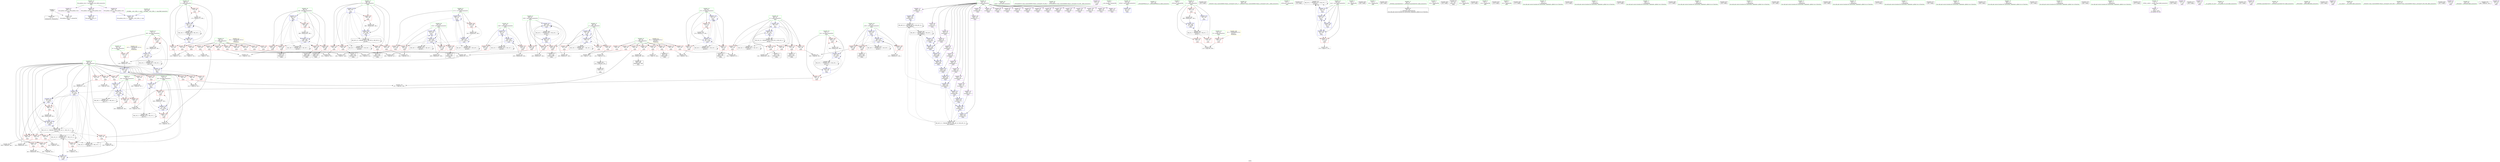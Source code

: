 digraph "SVFG" {
	label="SVFG";

	Node0x5561f5a084c0 [shape=record,color=grey,label="{NodeID: 0\nNullPtr}"];
	Node0x5561f5a084c0 -> Node0x5561f5a10200[style=solid];
	Node0x5561f5a084c0 -> Node0x5561f5a4d3f0[style=solid];
	Node0x5561f5a5e8d0 [shape=record,color=grey,label="{NodeID: 360\n246 = cmp(245, 247, )\n}"];
	Node0x5561f5a4cf80 [shape=record,color=red,label="{NodeID: 194\n457\<--96\n\<--i164\nmain\n}"];
	Node0x5561f5a4cf80 -> Node0x5561f5a5db50[style=solid];
	Node0x5561f5a0f450 [shape=record,color=purple,label="{NodeID: 111\n398\<--78\narrayidx143\<--s\nmain\n}"];
	Node0x5561f5a0f450 -> Node0x5561f5a57620[style=solid];
	Node0x5561f5a11240 [shape=record,color=green,label="{NodeID: 28\n49\<--50\nmain\<--main_field_insensitive\n}"];
	Node0x5561f5a8a040 [shape=record,color=black,label="{NodeID: 471\nMR_26V_2 = PHI(MR_26V_3, MR_26V_1, )\npts\{77 \}\n}"];
	Node0x5561f5a8a040 -> Node0x5561f5a4df80[style=dashed];
	Node0x5561f5a8a040 -> Node0x5561f5a8a040[style=dashed];
	Node0x5561f5a4e6d0 [shape=record,color=blue,label="{NodeID: 222\n300\<--162\narrayidx94\<--\nmain\n}"];
	Node0x5561f5a4e6d0 -> Node0x5561f5a4e7a0[style=dashed];
	Node0x5561f5a500f0 [shape=record,color=red,label="{NodeID: 139\n220\<--64\n\<--_\nmain\n}"];
	Node0x5561f5a500f0 -> Node0x5561f5a600d0[style=solid];
	Node0x5561f5a0fec0 [shape=record,color=green,label="{NodeID: 56\n123\<--124\n_ZSt4endlIcSt11char_traitsIcEERSt13basic_ostreamIT_T0_ES6_\<--_ZSt4endlIcSt11char_traitsIcEERSt13basic_ostreamIT_T0_ES6__field_insensitive\n}"];
	Node0x5561f5a5bc30 [shape=record,color=black,label="{NodeID: 333\n157 = PHI(158, 155, )\n}"];
	Node0x5561f5a5bc30 -> Node0x5561f5a104d0[style=solid];
	Node0x5561f5a57bd0 [shape=record,color=blue,label="{NodeID: 250\n98\<--101\ni171\<--\nmain\n}"];
	Node0x5561f5a57bd0 -> Node0x5561f5a4d050[style=dashed];
	Node0x5561f5a57bd0 -> Node0x5561f5a4d120[style=dashed];
	Node0x5561f5a57bd0 -> Node0x5561f5a57bd0[style=dashed];
	Node0x5561f5a57bd0 -> Node0x5561f5a57ca0[style=dashed];
	Node0x5561f5a57bd0 -> Node0x5561f5a8d240[style=dashed];
	Node0x5561f5a517b0 [shape=record,color=red,label="{NodeID: 167\n277\<--80\n\<--i69\nmain\n}"];
	Node0x5561f5a517b0 -> Node0x5561f5a10740[style=solid];
	Node0x5561f5a4c390 [shape=record,color=purple,label="{NodeID: 84\n419\<--20\n\<--.str.5\nmain\n}"];
	Node0x5561f5a11b80 [shape=record,color=green,label="{NodeID: 1\n7\<--1\n__dso_handle\<--dummyObj\nGlob }"];
	Node0x5561f5a5ea50 [shape=record,color=grey,label="{NodeID: 361\n328 = cmp(326, 327, )\n}"];
	Node0x5561f5a4d050 [shape=record,color=red,label="{NodeID: 195\n447\<--98\n\<--i171\nmain\n}"];
	Node0x5561f5a4d050 -> Node0x5561f5a603d0[style=solid];
	Node0x5561f5a0f520 [shape=record,color=purple,label="{NodeID: 112\n442\<--78\narrayidx169\<--s\nmain\n}"];
	Node0x5561f5a11310 [shape=record,color=green,label="{NodeID: 29\n52\<--53\nretval\<--retval_field_insensitive\nmain\n}"];
	Node0x5561f5a11310 -> Node0x5561f5a4d4f0[style=solid];
	Node0x5561f5a8a540 [shape=record,color=black,label="{NodeID: 472\nMR_28V_2 = PHI(MR_28V_3, MR_28V_1, )\npts\{81 \}\n}"];
	Node0x5561f5a8a540 -> Node0x5561f5a4e120[style=dashed];
	Node0x5561f5a8a540 -> Node0x5561f5a8a540[style=dashed];
	Node0x5561f5a4e7a0 [shape=record,color=blue,label="{NodeID: 223\n303\<--224\narrayidx96\<--\nmain\n}"];
	Node0x5561f5a4e7a0 -> Node0x5561f5a4e870[style=dashed];
	Node0x5561f5a501c0 [shape=record,color=red,label="{NodeID: 140\n230\<--64\n\<--_\nmain\n}"];
	Node0x5561f5a501c0 -> Node0x5561f5a4df80[style=solid];
	Node0x5561f5a0ff90 [shape=record,color=green,label="{NodeID: 57\n125\<--126\n_ZNSolsEPFRSoS_E\<--_ZNSolsEPFRSoS_E_field_insensitive\n}"];
	Node0x5561f5a5c1d0 [shape=record,color=grey,label="{NodeID: 334\n341 = Binary(340, 106, )\n}"];
	Node0x5561f5a5c1d0 -> Node0x5561f5a56e00[style=solid];
	Node0x5561f5a57ca0 [shape=record,color=blue,label="{NodeID: 251\n98\<--453\ni171\<--inc176\nmain\n}"];
	Node0x5561f5a57ca0 -> Node0x5561f5a4d050[style=dashed];
	Node0x5561f5a57ca0 -> Node0x5561f5a4d120[style=dashed];
	Node0x5561f5a57ca0 -> Node0x5561f5a57bd0[style=dashed];
	Node0x5561f5a57ca0 -> Node0x5561f5a57ca0[style=dashed];
	Node0x5561f5a57ca0 -> Node0x5561f5a8d240[style=dashed];
	Node0x5561f5a51880 [shape=record,color=red,label="{NodeID: 168\n285\<--80\n\<--i69\nmain\n}"];
	Node0x5561f5a51880 -> Node0x5561f5a108e0[style=solid];
	Node0x5561f5a4c460 [shape=record,color=purple,label="{NodeID: 85\n493\<--22\nllvm.global_ctors_0\<--llvm.global_ctors\nGlob }"];
	Node0x5561f5a4c460 -> Node0x5561f5a4d1f0[style=solid];
	Node0x5561f5a0ca60 [shape=record,color=green,label="{NodeID: 2\n8\<--1\n_ZSt3cin\<--dummyObj\nGlob }"];
	Node0x5561f5a5ebd0 [shape=record,color=grey,label="{NodeID: 362\n320 = cmp(319, 106, )\n}"];
	Node0x5561f5a4d120 [shape=record,color=red,label="{NodeID: 196\n452\<--98\n\<--i171\nmain\n}"];
	Node0x5561f5a4d120 -> Node0x5561f5a5d6d0[style=solid];
	Node0x5561f5a0f5f0 [shape=record,color=purple,label="{NodeID: 113\n443\<--78\narraydecay\<--s\nmain\n}"];
	Node0x5561f5a113e0 [shape=record,color=green,label="{NodeID: 30\n54\<--55\nN\<--N_field_insensitive\nmain\n}"];
	Node0x5561f5a113e0 -> Node0x5561f5a0f6c0[style=solid];
	Node0x5561f5ab6fa0 [shape=record,color=black,label="{NodeID: 556\n102 = PHI()\n}"];
	Node0x5561f5a8aa40 [shape=record,color=black,label="{NodeID: 473\nMR_30V_2 = PHI(MR_30V_3, MR_30V_1, )\npts\{83 \}\n}"];
	Node0x5561f5a8aa40 -> Node0x5561f5a4e1f0[style=dashed];
	Node0x5561f5a8aa40 -> Node0x5561f5a8aa40[style=dashed];
	Node0x5561f5a4e870 [shape=record,color=blue,label="{NodeID: 224\n306\<--224\narrayidx98\<--\nmain\n}"];
	Node0x5561f5a4e870 -> Node0x5561f5a4e940[style=dashed];
	Node0x5561f5a50290 [shape=record,color=red,label="{NodeID: 141\n245\<--64\n\<--_\nmain\n}"];
	Node0x5561f5a50290 -> Node0x5561f5a5e8d0[style=solid];
	Node0x5561f5a10060 [shape=record,color=green,label="{NodeID: 58\n164\<--165\n_ZStlsISt11char_traitsIcEERSt13basic_ostreamIcT_ES5_c\<--_ZStlsISt11char_traitsIcEERSt13basic_ostreamIcT_ES5_c_field_insensitive\n}"];
	Node0x5561f5a5c350 [shape=record,color=grey,label="{NodeID: 335\n344 = Binary(343, 316, )\n}"];
	Node0x5561f5a5c350 -> Node0x5561f5a56ed0[style=solid];
	Node0x5561f5a57d70 [shape=record,color=blue,label="{NodeID: 252\n96\<--458\ni164\<--inc179\nmain\n}"];
	Node0x5561f5a57d70 -> Node0x5561f5a4cde0[style=dashed];
	Node0x5561f5a57d70 -> Node0x5561f5a4ceb0[style=dashed];
	Node0x5561f5a57d70 -> Node0x5561f5a4cf80[style=dashed];
	Node0x5561f5a57d70 -> Node0x5561f5a57d70[style=dashed];
	Node0x5561f5a57d70 -> Node0x5561f5a8cd40[style=dashed];
	Node0x5561f5a51950 [shape=record,color=red,label="{NodeID: 169\n295\<--80\n\<--i69\nmain\n}"];
	Node0x5561f5a51950 -> Node0x5561f5a5cdd0[style=solid];
	Node0x5561f5a4c560 [shape=record,color=purple,label="{NodeID: 86\n494\<--22\nllvm.global_ctors_1\<--llvm.global_ctors\nGlob }"];
	Node0x5561f5a4c560 -> Node0x5561f5a4d2f0[style=solid];
	Node0x5561f5a0caf0 [shape=record,color=green,label="{NodeID: 3\n9\<--1\n_ZSt4cout\<--dummyObj\nGlob }"];
	Node0x5561f5a5ed50 [shape=record,color=grey,label="{NodeID: 363\n110 = cmp(108, 109, )\n}"];
	Node0x5561f5a4d1f0 [shape=record,color=blue,label="{NodeID: 197\n493\<--23\nllvm.global_ctors_0\<--\nGlob }"];
	Node0x5561f5a0f6c0 [shape=record,color=red,label="{NodeID: 114\n109\<--54\n\<--N\nmain\n}"];
	Node0x5561f5a0f6c0 -> Node0x5561f5a5ed50[style=solid];
	Node0x5561f5a0da50 [shape=record,color=green,label="{NodeID: 31\n56\<--57\nz\<--z_field_insensitive\nmain\n}"];
	Node0x5561f5a0da50 -> Node0x5561f5a0f790[style=solid];
	Node0x5561f5a0da50 -> Node0x5561f5a4ee40[style=solid];
	Node0x5561f5a0da50 -> Node0x5561f5a4ef10[style=solid];
	Node0x5561f5a0da50 -> Node0x5561f5a4d5c0[style=solid];
	Node0x5561f5a0da50 -> Node0x5561f5a57e40[style=solid];
	Node0x5561f5ab8440 [shape=record,color=black,label="{NodeID: 557\n34 = PHI()\n}"];
	Node0x5561f5a8af40 [shape=record,color=black,label="{NodeID: 474\nMR_32V_2 = PHI(MR_32V_3, MR_32V_1, )\npts\{85 \}\n}"];
	Node0x5561f5a8af40 -> Node0x5561f5a4eae0[style=dashed];
	Node0x5561f5a8af40 -> Node0x5561f5a8af40[style=dashed];
	Node0x5561f5a4e940 [shape=record,color=blue,label="{NodeID: 225\n309\<--224\narrayidx100\<--\nmain\n}"];
	Node0x5561f5a4e940 -> Node0x5561f5a56c60[style=dashed];
	Node0x5561f5a4e940 -> Node0x5561f5a57070[style=dashed];
	Node0x5561f5a4e940 -> Node0x5561f5a7f640[style=dashed];
	Node0x5561f5a4e940 -> Node0x5561f5a86e40[style=dashed];
	Node0x5561f5a4e940 -> Node0x5561f5a8d740[style=dashed];
	Node0x5561f5a50360 [shape=record,color=red,label="{NodeID: 142\n311\<--64\n\<--_\nmain\n}"];
	Node0x5561f5a50360 -> Node0x5561f5a5d550[style=solid];
	Node0x5561f5a10130 [shape=record,color=green,label="{NodeID: 59\n24\<--489\n_GLOBAL__sub_I_dllu_2_1.cpp\<--_GLOBAL__sub_I_dllu_2_1.cpp_field_insensitive\n}"];
	Node0x5561f5a10130 -> Node0x5561f5a4d2f0[style=solid];
	Node0x5561f5a5c4d0 [shape=record,color=grey,label="{NodeID: 336\n132 = Binary(130, 131, )\n}"];
	Node0x5561f5a5c4d0 -> Node0x5561f5a5c7d0[style=solid];
	Node0x5561f5a57e40 [shape=record,color=blue,label="{NodeID: 253\n56\<--468\nz\<--inc187\nmain\n}"];
	Node0x5561f5a57e40 -> Node0x5561f5a87d40[style=dashed];
	Node0x5561f5a51a20 [shape=record,color=red,label="{NodeID: 170\n261\<--82\n\<--j73\nmain\n}"];
	Node0x5561f5a51a20 -> Node0x5561f5a5e750[style=solid];
	Node0x5561f5a4c660 [shape=record,color=purple,label="{NodeID: 87\n495\<--22\nllvm.global_ctors_2\<--llvm.global_ctors\nGlob }"];
	Node0x5561f5a4c660 -> Node0x5561f5a4d3f0[style=solid];
	Node0x5561f5a0bd40 [shape=record,color=green,label="{NodeID: 4\n10\<--1\n.str\<--dummyObj\nGlob }"];
	Node0x5561f5a5eed0 [shape=record,color=grey,label="{NodeID: 364\n349 = cmp(348, 106, )\n}"];
	Node0x5561f5a4d2f0 [shape=record,color=blue,label="{NodeID: 198\n494\<--24\nllvm.global_ctors_1\<--_GLOBAL__sub_I_dllu_2_1.cpp\nGlob }"];
	Node0x5561f5a0f790 [shape=record,color=red,label="{NodeID: 115\n108\<--56\n\<--z\nmain\n}"];
	Node0x5561f5a0f790 -> Node0x5561f5a5ed50[style=solid];
	Node0x5561f5a0db20 [shape=record,color=green,label="{NodeID: 32\n58\<--59\nc\<--c_field_insensitive\nmain\n}"];
	Node0x5561f5a0db20 -> Node0x5561f5a4efe0[style=solid];
	Node0x5561f5a0db20 -> Node0x5561f5a4f0b0[style=solid];
	Node0x5561f5a0db20 -> Node0x5561f5a4f180[style=solid];
	Node0x5561f5a0db20 -> Node0x5561f5a4f250[style=solid];
	Node0x5561f5a0db20 -> Node0x5561f5a4f320[style=solid];
	Node0x5561f5a0db20 -> Node0x5561f5a4f3f0[style=solid];
	Node0x5561f5a0db20 -> Node0x5561f5a4f4c0[style=solid];
	Node0x5561f5a0db20 -> Node0x5561f5a4f590[style=solid];
	Node0x5561f5ab8540 [shape=record,color=black,label="{NodeID: 558\n204 = PHI()\n}"];
	Node0x5561f5a8b440 [shape=record,color=black,label="{NodeID: 475\nMR_34V_2 = PHI(MR_34V_3, MR_34V_1, )\npts\{87 \}\n}"];
	Node0x5561f5a8b440 -> Node0x5561f5a4ebb0[style=dashed];
	Node0x5561f5a8b440 -> Node0x5561f5a8b440[style=dashed];
	Node0x5561f5a4ea10 [shape=record,color=blue,label="{NodeID: 226\n64\<--312\n_\<--sub101\nmain\n}"];
	Node0x5561f5a4ea10 -> Node0x5561f5a50430[style=dashed];
	Node0x5561f5a4ea10 -> Node0x5561f5a50500[style=dashed];
	Node0x5561f5a4ea10 -> Node0x5561f5a505d0[style=dashed];
	Node0x5561f5a4ea10 -> Node0x5561f5a506a0[style=dashed];
	Node0x5561f5a4ea10 -> Node0x5561f5a50770[style=dashed];
	Node0x5561f5a4ea10 -> Node0x5561f5a509e0[style=dashed];
	Node0x5561f5a4ea10 -> Node0x5561f5a56ed0[style=dashed];
	Node0x5561f5a4ea10 -> Node0x5561f5a572e0[style=dashed];
	Node0x5561f5a4ea10 -> Node0x5561f5a7ec40[style=dashed];
	Node0x5561f5a4ea10 -> Node0x5561f5a85f40[style=dashed];
	Node0x5561f5a4ea10 -> Node0x5561f5a88240[style=dashed];
	Node0x5561f5a50430 [shape=record,color=red,label="{NodeID: 143\n319\<--64\n\<--_\nmain\n}"];
	Node0x5561f5a50430 -> Node0x5561f5a5ebd0[style=solid];
	Node0x5561f5a10200 [shape=record,color=black,label="{NodeID: 60\n2\<--3\ndummyVal\<--dummyVal\n}"];
	Node0x5561f5a5c650 [shape=record,color=grey,label="{NodeID: 337\n240 = Binary(239, 106, )\n}"];
	Node0x5561f5a5c650 -> Node0x5561f5a4e050[style=solid];
	Node0x5561f5a51af0 [shape=record,color=red,label="{NodeID: 171\n268\<--82\n\<--j73\nmain\n}"];
	Node0x5561f5a51af0 -> Node0x5561f5a10670[style=solid];
	Node0x5561f5a4c760 [shape=record,color=purple,label="{NodeID: 88\n267\<--78\narrayidx\<--s\nmain\n}"];
	Node0x5561f5a0bdd0 [shape=record,color=green,label="{NodeID: 5\n12\<--1\n.str.1\<--dummyObj\nGlob }"];
	Node0x5561f5a5f050 [shape=record,color=grey,label="{NodeID: 365\n137 = cmp(136, 106, )\n}"];
	Node0x5561f5a4d3f0 [shape=record,color=blue, style = dotted,label="{NodeID: 199\n495\<--3\nllvm.global_ctors_2\<--dummyVal\nGlob }"];
	Node0x5561f5a4ee40 [shape=record,color=red,label="{NodeID: 116\n116\<--56\n\<--z\nmain\n}"];
	Node0x5561f5a0dbf0 [shape=record,color=green,label="{NodeID: 33\n60\<--61\nr\<--r_field_insensitive\nmain\n}"];
	Node0x5561f5a0dbf0 -> Node0x5561f5a4f660[style=solid];
	Node0x5561f5a0dbf0 -> Node0x5561f5a4f730[style=solid];
	Node0x5561f5a0dbf0 -> Node0x5561f5a4f800[style=solid];
	Node0x5561f5a0dbf0 -> Node0x5561f5a4f8d0[style=solid];
	Node0x5561f5a0dbf0 -> Node0x5561f5a4f9a0[style=solid];
	Node0x5561f5a0dbf0 -> Node0x5561f5a4fa70[style=solid];
	Node0x5561f5a0dbf0 -> Node0x5561f5a4fb40[style=solid];
	Node0x5561f5a0dbf0 -> Node0x5561f5a4fc10[style=solid];
	Node0x5561f5a0dbf0 -> Node0x5561f5a4fce0[style=solid];
	Node0x5561f5ab86a0 [shape=record,color=black,label="{NodeID: 559\n205 = PHI()\n}"];
	Node0x5561f5a8b940 [shape=record,color=black,label="{NodeID: 476\nMR_36V_2 = PHI(MR_36V_3, MR_36V_1, )\npts\{89 \}\n}"];
	Node0x5561f5a8b940 -> Node0x5561f5a4ec80[style=dashed];
	Node0x5561f5a8b940 -> Node0x5561f5a8b940[style=dashed];
	Node0x5561f5a4eae0 [shape=record,color=blue,label="{NodeID: 227\n84\<--101\nzxcv\<--\nmain\n}"];
	Node0x5561f5a4eae0 -> Node0x5561f5a4ed50[style=dashed];
	Node0x5561f5a4eae0 -> Node0x5561f5a8af40[style=dashed];
	Node0x5561f5a50500 [shape=record,color=red,label="{NodeID: 144\n323\<--64\n\<--_\nmain\n}"];
	Node0x5561f5a50500 -> Node0x5561f5a5f350[style=solid];
	Node0x5561f5a10300 [shape=record,color=black,label="{NodeID: 61\n35\<--36\n\<--_ZNSt8ios_base4InitD1Ev\nCan only get source location for instruction, argument, global var or function.}"];
	Node0x5561f5a5c7d0 [shape=record,color=grey,label="{NodeID: 338\n134 = Binary(132, 133, )\n}"];
	Node0x5561f5a5c7d0 -> Node0x5561f5a4d690[style=solid];
	Node0x5561f5a51bc0 [shape=record,color=red,label="{NodeID: 172\n273\<--82\n\<--j73\nmain\n}"];
	Node0x5561f5a51bc0 -> Node0x5561f5a5cad0[style=solid];
	Node0x5561f5a4c830 [shape=record,color=purple,label="{NodeID: 89\n270\<--78\narrayidx78\<--s\nmain\n}"];
	Node0x5561f5a4c830 -> Node0x5561f5a4e2c0[style=solid];
	Node0x5561f5a0c0b0 [shape=record,color=green,label="{NodeID: 6\n14\<--1\n.str.2\<--dummyObj\nGlob }"];
	Node0x5561f5a5f1d0 [shape=record,color=grey,label="{NodeID: 366\n235 = cmp(233, 234, )\n}"];
	Node0x5561f5a4d4f0 [shape=record,color=blue,label="{NodeID: 200\n52\<--101\nretval\<--\nmain\n}"];
	Node0x5561f5a4ef10 [shape=record,color=red,label="{NodeID: 117\n467\<--56\n\<--z\nmain\n}"];
	Node0x5561f5a4ef10 -> Node0x5561f5a5e150[style=solid];
	Node0x5561f5a0dcc0 [shape=record,color=green,label="{NodeID: 34\n62\<--63\nm\<--m_field_insensitive\nmain\n}"];
	Node0x5561f5a0dcc0 -> Node0x5561f5a4fdb0[style=solid];
	Node0x5561f5ab8770 [shape=record,color=black,label="{NodeID: 560\n216 = PHI()\n}"];
	Node0x5561f5a8be40 [shape=record,color=black,label="{NodeID: 477\nMR_38V_2 = PHI(MR_38V_3, MR_38V_1, )\npts\{91 \}\n}"];
	Node0x5561f5a8be40 -> Node0x5561f5a57480[style=dashed];
	Node0x5561f5a8be40 -> Node0x5561f5a8be40[style=dashed];
	Node0x5561f5a4ebb0 [shape=record,color=blue,label="{NodeID: 228\n86\<--316\nx\<--\nmain\n}"];
	Node0x5561f5a4ebb0 -> Node0x5561f5a51d60[style=dashed];
	Node0x5561f5a4ebb0 -> Node0x5561f5a51e30[style=dashed];
	Node0x5561f5a4ebb0 -> Node0x5561f5a51f00[style=dashed];
	Node0x5561f5a4ebb0 -> Node0x5561f5a51fd0[style=dashed];
	Node0x5561f5a4ebb0 -> Node0x5561f5a520a0[style=dashed];
	Node0x5561f5a4ebb0 -> Node0x5561f5a56e00[style=dashed];
	Node0x5561f5a4ebb0 -> Node0x5561f5a8b440[style=dashed];
	Node0x5561f5a4ebb0 -> Node0x5561f5a8eb40[style=dashed];
	Node0x5561f5a505d0 [shape=record,color=red,label="{NodeID: 145\n343\<--64\n\<--_\nmain\n}"];
	Node0x5561f5a505d0 -> Node0x5561f5a5c350[style=solid];
	Node0x5561f5a10400 [shape=record,color=black,label="{NodeID: 62\n51\<--101\nmain_ret\<--\nmain\n}"];
	Node0x5561f5a5c950 [shape=record,color=grey,label="{NodeID: 339\n168 = Binary(167, 106, )\n}"];
	Node0x5561f5a5c950 -> Node0x5561f5a4d900[style=solid];
	Node0x5561f5a51c90 [shape=record,color=red,label="{NodeID: 173\n373\<--84\n\<--zxcv\nmain\n}"];
	Node0x5561f5a51c90 -> Node0x5561f5a52cc0[style=solid];
	Node0x5561f5a4c900 [shape=record,color=purple,label="{NodeID: 90\n279\<--78\narrayidx83\<--s\nmain\n}"];
	Node0x5561f5a0c140 [shape=record,color=green,label="{NodeID: 7\n16\<--1\n.str.3\<--dummyObj\nGlob }"];
	Node0x5561f5a5f350 [shape=record,color=grey,label="{NodeID: 367\n324 = cmp(323, 106, )\n}"];
	Node0x5561f5a4d5c0 [shape=record,color=blue,label="{NodeID: 201\n56\<--106\nz\<--\nmain\n}"];
	Node0x5561f5a4d5c0 -> Node0x5561f5a87d40[style=dashed];
	Node0x5561f5a4efe0 [shape=record,color=red,label="{NodeID: 118\n130\<--58\n\<--c\nmain\n}"];
	Node0x5561f5a4efe0 -> Node0x5561f5a5c4d0[style=solid];
	Node0x5561f5a0dd90 [shape=record,color=green,label="{NodeID: 35\n64\<--65\n_\<--__field_insensitive\nmain\n}"];
	Node0x5561f5a0dd90 -> Node0x5561f5a4fe80[style=solid];
	Node0x5561f5a0dd90 -> Node0x5561f5a4ff50[style=solid];
	Node0x5561f5a0dd90 -> Node0x5561f5a50020[style=solid];
	Node0x5561f5a0dd90 -> Node0x5561f5a500f0[style=solid];
	Node0x5561f5a0dd90 -> Node0x5561f5a501c0[style=solid];
	Node0x5561f5a0dd90 -> Node0x5561f5a50290[style=solid];
	Node0x5561f5a0dd90 -> Node0x5561f5a50360[style=solid];
	Node0x5561f5a0dd90 -> Node0x5561f5a50430[style=solid];
	Node0x5561f5a0dd90 -> Node0x5561f5a50500[style=solid];
	Node0x5561f5a0dd90 -> Node0x5561f5a505d0[style=solid];
	Node0x5561f5a0dd90 -> Node0x5561f5a506a0[style=solid];
	Node0x5561f5a0dd90 -> Node0x5561f5a50770[style=solid];
	Node0x5561f5a0dd90 -> Node0x5561f5a50840[style=solid];
	Node0x5561f5a0dd90 -> Node0x5561f5a50910[style=solid];
	Node0x5561f5a0dd90 -> Node0x5561f5a509e0[style=solid];
	Node0x5561f5a0dd90 -> Node0x5561f5a4d690[style=solid];
	Node0x5561f5a0dd90 -> Node0x5561f5a4ea10[style=solid];
	Node0x5561f5a0dd90 -> Node0x5561f5a56ed0[style=solid];
	Node0x5561f5a0dd90 -> Node0x5561f5a572e0[style=solid];
	Node0x5561f5a0dd90 -> Node0x5561f5a576f0[style=solid];
	Node0x5561f5ab89b0 [shape=record,color=black,label="{NodeID: 561\n223 = PHI()\n}"];
	Node0x5561f5a8c340 [shape=record,color=black,label="{NodeID: 478\nMR_40V_2 = PHI(MR_40V_3, MR_40V_1, )\npts\{93 \}\n}"];
	Node0x5561f5a8c340 -> Node0x5561f5a57550[style=dashed];
	Node0x5561f5a8c340 -> Node0x5561f5a8c340[style=dashed];
	Node0x5561f5a4ec80 [shape=record,color=blue,label="{NodeID: 229\n88\<--316\ny\<--\nmain\n}"];
	Node0x5561f5a4ec80 -> Node0x5561f5a52170[style=dashed];
	Node0x5561f5a4ec80 -> Node0x5561f5a52240[style=dashed];
	Node0x5561f5a4ec80 -> Node0x5561f5a52310[style=dashed];
	Node0x5561f5a4ec80 -> Node0x5561f5a523e0[style=dashed];
	Node0x5561f5a4ec80 -> Node0x5561f5a524b0[style=dashed];
	Node0x5561f5a4ec80 -> Node0x5561f5a57210[style=dashed];
	Node0x5561f5a4ec80 -> Node0x5561f5a86940[style=dashed];
	Node0x5561f5a4ec80 -> Node0x5561f5a8b940[style=dashed];
	Node0x5561f5a506a0 [shape=record,color=red,label="{NodeID: 146\n348\<--64\n\<--_\nmain\n}"];
	Node0x5561f5a506a0 -> Node0x5561f5a5eed0[style=solid];
	Node0x5561f5a104d0 [shape=record,color=black,label="{NodeID: 63\n159\<--157\n\<--\nmain\n}"];
	Node0x5561f5a5cad0 [shape=record,color=grey,label="{NodeID: 340\n274 = Binary(273, 106, )\n}"];
	Node0x5561f5a5cad0 -> Node0x5561f5a4e390[style=solid];
	Node0x5561f5a51d60 [shape=record,color=red,label="{NodeID: 174\n326\<--86\n\<--x\nmain\n}"];
	Node0x5561f5a51d60 -> Node0x5561f5a5ea50[style=solid];
	Node0x5561f5a4c9d0 [shape=record,color=purple,label="{NodeID: 91\n282\<--78\narrayidx85\<--s\nmain\n}"];
	Node0x5561f5a4c9d0 -> Node0x5561f5a4e460[style=solid];
	Node0x5561f5a0c1d0 [shape=record,color=green,label="{NodeID: 8\n18\<--1\n.str.4\<--dummyObj\nGlob }"];
	Node0x5561f5a5f4d0 [shape=record,color=grey,label="{NodeID: 368\n353 = cmp(351, 352, )\n}"];
	Node0x5561f5a4d690 [shape=record,color=blue,label="{NodeID: 202\n64\<--134\n_\<--sub\nmain\n}"];
	Node0x5561f5a4d690 -> Node0x5561f5a4fe80[style=dashed];
	Node0x5561f5a4d690 -> Node0x5561f5a4ff50[style=dashed];
	Node0x5561f5a4d690 -> Node0x5561f5a50020[style=dashed];
	Node0x5561f5a4d690 -> Node0x5561f5a500f0[style=dashed];
	Node0x5561f5a4d690 -> Node0x5561f5a501c0[style=dashed];
	Node0x5561f5a4d690 -> Node0x5561f5a50290[style=dashed];
	Node0x5561f5a4d690 -> Node0x5561f5a50360[style=dashed];
	Node0x5561f5a4d690 -> Node0x5561f5a4ea10[style=dashed];
	Node0x5561f5a4d690 -> Node0x5561f5a88240[style=dashed];
	Node0x5561f5a4f0b0 [shape=record,color=red,label="{NodeID: 119\n148\<--58\n\<--c\nmain\n}"];
	Node0x5561f5a4f0b0 -> Node0x5561f5a5f650[style=solid];
	Node0x5561f5a0de60 [shape=record,color=green,label="{NodeID: 36\n66\<--67\ni\<--i_field_insensitive\nmain\n}"];
	Node0x5561f5a0de60 -> Node0x5561f5a50ab0[style=solid];
	Node0x5561f5a0de60 -> Node0x5561f5a50b80[style=solid];
	Node0x5561f5a0de60 -> Node0x5561f5a50c50[style=solid];
	Node0x5561f5a0de60 -> Node0x5561f5a4d760[style=solid];
	Node0x5561f5a0de60 -> Node0x5561f5a4d9d0[style=solid];
	Node0x5561f5ab8a80 [shape=record,color=black,label="{NodeID: 562\n113 = PHI()\n}"];
	Node0x5561f5a8c840 [shape=record,color=black,label="{NodeID: 479\nMR_42V_2 = PHI(MR_42V_3, MR_42V_1, )\npts\{95 \}\n}"];
	Node0x5561f5a8c840 -> Node0x5561f5a57960[style=dashed];
	Node0x5561f5a8c840 -> Node0x5561f5a8c840[style=dashed];
	Node0x5561f5a4ed50 [shape=record,color=blue,label="{NodeID: 230\n84\<--101\nzxcv\<--\nmain\n}"];
	Node0x5561f5a4ed50 -> Node0x5561f5a51c90[style=dashed];
	Node0x5561f5a4ed50 -> Node0x5561f5a4ed50[style=dashed];
	Node0x5561f5a4ed50 -> Node0x5561f5a56fa0[style=dashed];
	Node0x5561f5a4ed50 -> Node0x5561f5a573b0[style=dashed];
	Node0x5561f5a4ed50 -> Node0x5561f5a8af40[style=dashed];
	Node0x5561f5a50770 [shape=record,color=red,label="{NodeID: 147\n368\<--64\n\<--_\nmain\n}"];
	Node0x5561f5a50770 -> Node0x5561f5a5d3d0[style=solid];
	Node0x5561f5a105a0 [shape=record,color=black,label="{NodeID: 64\n266\<--265\nidxprom\<--\nmain\n}"];
	Node0x5561f5a5cc50 [shape=record,color=grey,label="{NodeID: 341\n174 = Binary(173, 106, )\n}"];
	Node0x5561f5a5cc50 -> Node0x5561f5a4d9d0[style=solid];
	Node0x5561f5a51e30 [shape=record,color=red,label="{NodeID: 175\n331\<--86\n\<--x\nmain\n}"];
	Node0x5561f5a51e30 -> Node0x5561f5a10a80[style=solid];
	Node0x5561f5a4caa0 [shape=record,color=purple,label="{NodeID: 92\n287\<--78\narrayidx87\<--s\nmain\n}"];
	Node0x5561f5a08b20 [shape=record,color=green,label="{NodeID: 9\n20\<--1\n.str.5\<--dummyObj\nGlob }"];
	Node0x5561f5a5f650 [shape=record,color=grey,label="{NodeID: 369\n149 = cmp(147, 148, )\n}"];
	Node0x5561f5a4d760 [shape=record,color=blue,label="{NodeID: 203\n66\<--101\ni\<--\nmain\n}"];
	Node0x5561f5a4d760 -> Node0x5561f5a50ab0[style=dashed];
	Node0x5561f5a4d760 -> Node0x5561f5a50b80[style=dashed];
	Node0x5561f5a4d760 -> Node0x5561f5a50c50[style=dashed];
	Node0x5561f5a4d760 -> Node0x5561f5a4d9d0[style=dashed];
	Node0x5561f5a4d760 -> Node0x5561f5a88740[style=dashed];
	Node0x5561f5a4f180 [shape=record,color=red,label="{NodeID: 120\n178\<--58\n\<--c\nmain\n}"];
	Node0x5561f5a4f180 -> Node0x5561f5a60250[style=solid];
	Node0x5561f5a0df30 [shape=record,color=green,label="{NodeID: 37\n68\<--69\nj\<--j_field_insensitive\nmain\n}"];
	Node0x5561f5a0df30 -> Node0x5561f5a50d20[style=solid];
	Node0x5561f5a0df30 -> Node0x5561f5a50df0[style=solid];
	Node0x5561f5a0df30 -> Node0x5561f5a50ec0[style=solid];
	Node0x5561f5a0df30 -> Node0x5561f5a4d830[style=solid];
	Node0x5561f5a0df30 -> Node0x5561f5a4d900[style=solid];
	Node0x5561f5ab8b80 [shape=record,color=black,label="{NodeID: 563\n117 = PHI()\n}"];
	Node0x5561f5a8cd40 [shape=record,color=black,label="{NodeID: 480\nMR_44V_2 = PHI(MR_44V_3, MR_44V_1, )\npts\{97 \}\n}"];
	Node0x5561f5a8cd40 -> Node0x5561f5a57b00[style=dashed];
	Node0x5561f5a8cd40 -> Node0x5561f5a8cd40[style=dashed];
	Node0x5561f5a56c60 [shape=record,color=blue,label="{NodeID: 231\n333\<--224\narrayidx108\<--\nmain\n}"];
	Node0x5561f5a56c60 -> Node0x5561f5a56d30[style=dashed];
	Node0x5561f5a50840 [shape=record,color=red,label="{NodeID: 148\n390\<--64\n\<--_\nmain\n}"];
	Node0x5561f5a50840 -> Node0x5561f5a5f950[style=solid];
	Node0x5561f5a10670 [shape=record,color=black,label="{NodeID: 65\n269\<--268\nidxprom77\<--\nmain\n}"];
	Node0x5561f5a5cdd0 [shape=record,color=grey,label="{NodeID: 342\n296 = Binary(295, 106, )\n}"];
	Node0x5561f5a5cdd0 -> Node0x5561f5a4e600[style=solid];
	Node0x5561f5a51f00 [shape=record,color=red,label="{NodeID: 176\n336\<--86\n\<--x\nmain\n}"];
	Node0x5561f5a51f00 -> Node0x5561f5a10b50[style=solid];
	Node0x5561f5a4cb70 [shape=record,color=purple,label="{NodeID: 93\n291\<--78\narrayidx89\<--s\nmain\n}"];
	Node0x5561f5a4cb70 -> Node0x5561f5a4e530[style=solid];
	Node0x5561f5a08bb0 [shape=record,color=green,label="{NodeID: 10\n23\<--1\n\<--dummyObj\nCan only get source location for instruction, argument, global var or function.}"];
	Node0x5561f5a5f7d0 [shape=record,color=grey,label="{NodeID: 370\n187 = cmp(185, 186, )\n}"];
	Node0x5561f5a4d830 [shape=record,color=blue,label="{NodeID: 204\n68\<--101\nj\<--\nmain\n}"];
	Node0x5561f5a4d830 -> Node0x5561f5a50d20[style=dashed];
	Node0x5561f5a4d830 -> Node0x5561f5a50df0[style=dashed];
	Node0x5561f5a4d830 -> Node0x5561f5a50ec0[style=dashed];
	Node0x5561f5a4d830 -> Node0x5561f5a4d830[style=dashed];
	Node0x5561f5a4d830 -> Node0x5561f5a4d900[style=dashed];
	Node0x5561f5a4d830 -> Node0x5561f5a88c40[style=dashed];
	Node0x5561f5a4f250 [shape=record,color=red,label="{NodeID: 121\n234\<--58\n\<--c\nmain\n}"];
	Node0x5561f5a4f250 -> Node0x5561f5a5f1d0[style=solid];
	Node0x5561f5a0e000 [shape=record,color=green,label="{NodeID: 38\n70\<--71\ni24\<--i24_field_insensitive\nmain\n}"];
	Node0x5561f5a0e000 -> Node0x5561f5a50f90[style=solid];
	Node0x5561f5a0e000 -> Node0x5561f5a51060[style=solid];
	Node0x5561f5a0e000 -> Node0x5561f5a4daa0[style=solid];
	Node0x5561f5a0e000 -> Node0x5561f5a4db70[style=solid];
	Node0x5561f5ab8c80 [shape=record,color=black,label="{NodeID: 564\n121 = PHI()\n}"];
	Node0x5561f5a8d240 [shape=record,color=black,label="{NodeID: 481\nMR_46V_2 = PHI(MR_46V_3, MR_46V_1, )\npts\{99 \}\n}"];
	Node0x5561f5a8d240 -> Node0x5561f5a57bd0[style=dashed];
	Node0x5561f5a8d240 -> Node0x5561f5a8d240[style=dashed];
	Node0x5561f5a56d30 [shape=record,color=blue,label="{NodeID: 232\n338\<--224\narrayidx111\<--\nmain\n}"];
	Node0x5561f5a56d30 -> Node0x5561f5a57070[style=dashed];
	Node0x5561f5a56d30 -> Node0x5561f5a86e40[style=dashed];
	Node0x5561f5a50910 [shape=record,color=red,label="{NodeID: 149\n400\<--64\n\<--_\nmain\n}"];
	Node0x5561f5a50910 -> Node0x5561f5a5de50[style=solid];
	Node0x5561f5a10740 [shape=record,color=black,label="{NodeID: 66\n278\<--277\nidxprom82\<--\nmain\n}"];
	Node0x5561f5a96460 [shape=record,color=yellow,style=double,label="{NodeID: 509\n4V_1 = ENCHI(MR_4V_0)\npts\{55 \}\nFun[main]}"];
	Node0x5561f5a96460 -> Node0x5561f5a0f6c0[style=dashed];
	Node0x5561f5a5cf50 [shape=record,color=grey,label="{NodeID: 343\n194 = Binary(193, 106, )\n}"];
	Node0x5561f5a5cf50 -> Node0x5561f5a4db70[style=solid];
	Node0x5561f5a51fd0 [shape=record,color=red,label="{NodeID: 177\n340\<--86\n\<--x\nmain\n}"];
	Node0x5561f5a51fd0 -> Node0x5561f5a5c1d0[style=solid];
	Node0x5561f5a4cc40 [shape=record,color=purple,label="{NodeID: 94\n299\<--78\narrayidx93\<--s\nmain\n}"];
	Node0x5561f5a08c80 [shape=record,color=green,label="{NodeID: 11\n101\<--1\n\<--dummyObj\nCan only get source location for instruction, argument, global var or function.}"];
	Node0x5561f5a5f950 [shape=record,color=grey,label="{NodeID: 371\n391 = cmp(390, 101, )\n}"];
	Node0x5561f5a4d900 [shape=record,color=blue,label="{NodeID: 205\n68\<--168\nj\<--inc\nmain\n}"];
	Node0x5561f5a4d900 -> Node0x5561f5a50d20[style=dashed];
	Node0x5561f5a4d900 -> Node0x5561f5a50df0[style=dashed];
	Node0x5561f5a4d900 -> Node0x5561f5a50ec0[style=dashed];
	Node0x5561f5a4d900 -> Node0x5561f5a4d830[style=dashed];
	Node0x5561f5a4d900 -> Node0x5561f5a4d900[style=dashed];
	Node0x5561f5a4d900 -> Node0x5561f5a88c40[style=dashed];
	Node0x5561f5a4f320 [shape=record,color=red,label="{NodeID: 122\n262\<--58\n\<--c\nmain\n}"];
	Node0x5561f5a4f320 -> Node0x5561f5a5e750[style=solid];
	Node0x5561f5a0e0d0 [shape=record,color=green,label="{NodeID: 39\n72\<--73\ni33\<--i33_field_insensitive\nmain\n}"];
	Node0x5561f5a0e0d0 -> Node0x5561f5a51130[style=solid];
	Node0x5561f5a0e0d0 -> Node0x5561f5a51200[style=solid];
	Node0x5561f5a0e0d0 -> Node0x5561f5a4dc40[style=solid];
	Node0x5561f5a0e0d0 -> Node0x5561f5a4dd10[style=solid];
	Node0x5561f5ab8d80 [shape=record,color=black,label="{NodeID: 565\n122 = PHI()\n}"];
	Node0x5561f5a8d740 [shape=record,color=black,label="{NodeID: 482\nMR_48V_2 = PHI(MR_48V_3, MR_48V_1, )\npts\{790000 \}\n}"];
	Node0x5561f5a8d740 -> Node0x5561f5a4e2c0[style=dashed];
	Node0x5561f5a8d740 -> Node0x5561f5a4e460[style=dashed];
	Node0x5561f5a8d740 -> Node0x5561f5a4e6d0[style=dashed];
	Node0x5561f5a8d740 -> Node0x5561f5a8d740[style=dashed];
	Node0x5561f5a56e00 [shape=record,color=blue,label="{NodeID: 233\n86\<--341\nx\<--inc112\nmain\n}"];
	Node0x5561f5a56e00 -> Node0x5561f5a8eb40[style=dashed];
	Node0x5561f5a509e0 [shape=record,color=red,label="{NodeID: 150\n416\<--64\n\<--_\nmain\n}"];
	Node0x5561f5a509e0 -> Node0x5561f5a60550[style=solid];
	Node0x5561f5a10810 [shape=record,color=black,label="{NodeID: 67\n281\<--280\nidxprom84\<--\nmain\n}"];
	Node0x5561f5a5d0d0 [shape=record,color=grey,label="{NodeID: 344\n289 = Binary(288, 106, )\n}"];
	Node0x5561f5a5d0d0 -> Node0x5561f5a109b0[style=solid];
	Node0x5561f5a520a0 [shape=record,color=red,label="{NodeID: 178\n381\<--86\n\<--x\nmain\n}"];
	Node0x5561f5a520a0 -> Node0x5561f5a5fc50[style=solid];
	Node0x5561f5a4cd10 [shape=record,color=purple,label="{NodeID: 95\n300\<--78\narrayidx94\<--s\nmain\n}"];
	Node0x5561f5a4cd10 -> Node0x5561f5a4e6d0[style=solid];
	Node0x5561f5a08d50 [shape=record,color=green,label="{NodeID: 12\n106\<--1\n\<--dummyObj\nCan only get source location for instruction, argument, global var or function.}"];
	Node0x5561f5a5fad0 [shape=record,color=grey,label="{NodeID: 372\n388 = cmp(386, 387, )\n}"];
	Node0x5561f5a4d9d0 [shape=record,color=blue,label="{NodeID: 206\n66\<--174\ni\<--inc19\nmain\n}"];
	Node0x5561f5a4d9d0 -> Node0x5561f5a50ab0[style=dashed];
	Node0x5561f5a4d9d0 -> Node0x5561f5a50b80[style=dashed];
	Node0x5561f5a4d9d0 -> Node0x5561f5a50c50[style=dashed];
	Node0x5561f5a4d9d0 -> Node0x5561f5a4d9d0[style=dashed];
	Node0x5561f5a4d9d0 -> Node0x5561f5a88740[style=dashed];
	Node0x5561f5a4f3f0 [shape=record,color=red,label="{NodeID: 123\n280\<--58\n\<--c\nmain\n}"];
	Node0x5561f5a4f3f0 -> Node0x5561f5a10810[style=solid];
	Node0x5561f5a0e1a0 [shape=record,color=green,label="{NodeID: 40\n74\<--75\ni46\<--i46_field_insensitive\nmain\n}"];
	Node0x5561f5a0e1a0 -> Node0x5561f5a512d0[style=solid];
	Node0x5561f5a0e1a0 -> Node0x5561f5a513a0[style=solid];
	Node0x5561f5a0e1a0 -> Node0x5561f5a4dde0[style=solid];
	Node0x5561f5a0e1a0 -> Node0x5561f5a4deb0[style=solid];
	Node0x5561f5ab8e50 [shape=record,color=black,label="{NodeID: 566\n127 = PHI()\n}"];
	Node0x5561f5a56ed0 [shape=record,color=blue,label="{NodeID: 234\n64\<--344\n_\<--sub113\nmain\n}"];
	Node0x5561f5a56ed0 -> Node0x5561f5a506a0[style=dashed];
	Node0x5561f5a56ed0 -> Node0x5561f5a50770[style=dashed];
	Node0x5561f5a56ed0 -> Node0x5561f5a572e0[style=dashed];
	Node0x5561f5a56ed0 -> Node0x5561f5a85f40[style=dashed];
	Node0x5561f5a50ab0 [shape=record,color=red,label="{NodeID: 151\n141\<--66\n\<--i\nmain\n}"];
	Node0x5561f5a50ab0 -> Node0x5561f5a5e5d0[style=solid];
	Node0x5561f5a108e0 [shape=record,color=black,label="{NodeID: 68\n286\<--285\nidxprom86\<--\nmain\n}"];
	Node0x5561f5a96620 [shape=record,color=yellow,style=double,label="{NodeID: 511\n8V_1 = ENCHI(MR_8V_0)\npts\{59 \}\nFun[main]}"];
	Node0x5561f5a96620 -> Node0x5561f5a4efe0[style=dashed];
	Node0x5561f5a96620 -> Node0x5561f5a4f0b0[style=dashed];
	Node0x5561f5a96620 -> Node0x5561f5a4f180[style=dashed];
	Node0x5561f5a96620 -> Node0x5561f5a4f250[style=dashed];
	Node0x5561f5a96620 -> Node0x5561f5a4f320[style=dashed];
	Node0x5561f5a96620 -> Node0x5561f5a4f3f0[style=dashed];
	Node0x5561f5a96620 -> Node0x5561f5a4f4c0[style=dashed];
	Node0x5561f5a96620 -> Node0x5561f5a4f590[style=dashed];
	Node0x5561f5a5d250 [shape=record,color=grey,label="{NodeID: 345\n366 = Binary(365, 106, )\n}"];
	Node0x5561f5a5d250 -> Node0x5561f5a57210[style=solid];
	Node0x5561f5a52170 [shape=record,color=red,label="{NodeID: 179\n351\<--88\n\<--y\nmain\n}"];
	Node0x5561f5a52170 -> Node0x5561f5a5f4d0[style=solid];
	Node0x5561f5a0e820 [shape=record,color=purple,label="{NodeID: 96\n302\<--78\narrayidx95\<--s\nmain\n}"];
	Node0x5561f5a08e20 [shape=record,color=green,label="{NodeID: 13\n158\<--1\n\<--dummyObj\nCan only get source location for instruction, argument, global var or function.}"];
	Node0x5561f5a5fc50 [shape=record,color=grey,label="{NodeID: 373\n382 = cmp(380, 381, )\n}"];
	Node0x5561f5a4daa0 [shape=record,color=blue,label="{NodeID: 207\n70\<--106\ni24\<--\nmain\n}"];
	Node0x5561f5a4daa0 -> Node0x5561f5a50f90[style=dashed];
	Node0x5561f5a4daa0 -> Node0x5561f5a51060[style=dashed];
	Node0x5561f5a4daa0 -> Node0x5561f5a4db70[style=dashed];
	Node0x5561f5a4daa0 -> Node0x5561f5a89140[style=dashed];
	Node0x5561f5a4f4c0 [shape=record,color=red,label="{NodeID: 124\n288\<--58\n\<--c\nmain\n}"];
	Node0x5561f5a4f4c0 -> Node0x5561f5a5d0d0[style=solid];
	Node0x5561f5a0e270 [shape=record,color=green,label="{NodeID: 41\n76\<--77\ni54\<--i54_field_insensitive\nmain\n}"];
	Node0x5561f5a0e270 -> Node0x5561f5a51470[style=solid];
	Node0x5561f5a0e270 -> Node0x5561f5a51540[style=solid];
	Node0x5561f5a0e270 -> Node0x5561f5a4df80[style=solid];
	Node0x5561f5a0e270 -> Node0x5561f5a4e050[style=solid];
	Node0x5561f5ab8f80 [shape=record,color=black,label="{NodeID: 567\n128 = PHI()\n}"];
	Node0x5561f5a56fa0 [shape=record,color=blue,label="{NodeID: 235\n84\<--106\nzxcv\<--\nmain\n}"];
	Node0x5561f5a56fa0 -> Node0x5561f5a51c90[style=dashed];
	Node0x5561f5a56fa0 -> Node0x5561f5a4ed50[style=dashed];
	Node0x5561f5a56fa0 -> Node0x5561f5a573b0[style=dashed];
	Node0x5561f5a56fa0 -> Node0x5561f5a8af40[style=dashed];
	Node0x5561f5a50b80 [shape=record,color=red,label="{NodeID: 152\n151\<--66\n\<--i\nmain\n}"];
	Node0x5561f5a50b80 -> Node0x5561f5a60850[style=solid];
	Node0x5561f5a109b0 [shape=record,color=black,label="{NodeID: 69\n290\<--289\nidxprom88\<--add\nmain\n}"];
	Node0x5561f5a96700 [shape=record,color=yellow,style=double,label="{NodeID: 512\n10V_1 = ENCHI(MR_10V_0)\npts\{61 \}\nFun[main]}"];
	Node0x5561f5a96700 -> Node0x5561f5a4f660[style=dashed];
	Node0x5561f5a96700 -> Node0x5561f5a4f730[style=dashed];
	Node0x5561f5a96700 -> Node0x5561f5a4f800[style=dashed];
	Node0x5561f5a96700 -> Node0x5561f5a4f8d0[style=dashed];
	Node0x5561f5a96700 -> Node0x5561f5a4f9a0[style=dashed];
	Node0x5561f5a96700 -> Node0x5561f5a4fa70[style=dashed];
	Node0x5561f5a96700 -> Node0x5561f5a4fb40[style=dashed];
	Node0x5561f5a96700 -> Node0x5561f5a4fc10[style=dashed];
	Node0x5561f5a96700 -> Node0x5561f5a4fce0[style=dashed];
	Node0x5561f5a5d3d0 [shape=record,color=grey,label="{NodeID: 346\n369 = Binary(368, 316, )\n}"];
	Node0x5561f5a5d3d0 -> Node0x5561f5a572e0[style=solid];
	Node0x5561f5a52240 [shape=record,color=red,label="{NodeID: 180\n355\<--88\n\<--y\nmain\n}"];
	Node0x5561f5a52240 -> Node0x5561f5a10c20[style=solid];
	Node0x5561f5a0e8f0 [shape=record,color=purple,label="{NodeID: 97\n303\<--78\narrayidx96\<--s\nmain\n}"];
	Node0x5561f5a0e8f0 -> Node0x5561f5a4e7a0[style=solid];
	Node0x5561f5a0cc00 [shape=record,color=green,label="{NodeID: 14\n161\<--1\n\<--dummyObj\nCan only get source location for instruction, argument, global var or function.}"];
	Node0x5561f5a5fdd0 [shape=record,color=grey,label="{NodeID: 374\n426 = cmp(424, 425, )\n}"];
	Node0x5561f5a4db70 [shape=record,color=blue,label="{NodeID: 208\n70\<--194\ni24\<--inc31\nmain\n}"];
	Node0x5561f5a4db70 -> Node0x5561f5a50f90[style=dashed];
	Node0x5561f5a4db70 -> Node0x5561f5a51060[style=dashed];
	Node0x5561f5a4db70 -> Node0x5561f5a4db70[style=dashed];
	Node0x5561f5a4db70 -> Node0x5561f5a89140[style=dashed];
	Node0x5561f5a4f590 [shape=record,color=red,label="{NodeID: 125\n327\<--58\n\<--c\nmain\n}"];
	Node0x5561f5a4f590 -> Node0x5561f5a5ea50[style=solid];
	Node0x5561f5a0e340 [shape=record,color=green,label="{NodeID: 42\n78\<--79\ns\<--s_field_insensitive\nmain\n}"];
	Node0x5561f5a0e340 -> Node0x5561f5a4c760[style=solid];
	Node0x5561f5a0e340 -> Node0x5561f5a4c830[style=solid];
	Node0x5561f5a0e340 -> Node0x5561f5a4c900[style=solid];
	Node0x5561f5a0e340 -> Node0x5561f5a4c9d0[style=solid];
	Node0x5561f5a0e340 -> Node0x5561f5a4caa0[style=solid];
	Node0x5561f5a0e340 -> Node0x5561f5a4cb70[style=solid];
	Node0x5561f5a0e340 -> Node0x5561f5a4cc40[style=solid];
	Node0x5561f5a0e340 -> Node0x5561f5a4cd10[style=solid];
	Node0x5561f5a0e340 -> Node0x5561f5a0e820[style=solid];
	Node0x5561f5a0e340 -> Node0x5561f5a0e8f0[style=solid];
	Node0x5561f5a0e340 -> Node0x5561f5a0e9c0[style=solid];
	Node0x5561f5a0e340 -> Node0x5561f5a0ea90[style=solid];
	Node0x5561f5a0e340 -> Node0x5561f5a0eb60[style=solid];
	Node0x5561f5a0e340 -> Node0x5561f5a0ec30[style=solid];
	Node0x5561f5a0e340 -> Node0x5561f5a0ed00[style=solid];
	Node0x5561f5a0e340 -> Node0x5561f5a0edd0[style=solid];
	Node0x5561f5a0e340 -> Node0x5561f5a0eea0[style=solid];
	Node0x5561f5a0e340 -> Node0x5561f5a0ef70[style=solid];
	Node0x5561f5a0e340 -> Node0x5561f5a0f040[style=solid];
	Node0x5561f5a0e340 -> Node0x5561f5a0f110[style=solid];
	Node0x5561f5a0e340 -> Node0x5561f5a0f1e0[style=solid];
	Node0x5561f5a0e340 -> Node0x5561f5a0f2b0[style=solid];
	Node0x5561f5a0e340 -> Node0x5561f5a0f380[style=solid];
	Node0x5561f5a0e340 -> Node0x5561f5a0f450[style=solid];
	Node0x5561f5a0e340 -> Node0x5561f5a0f520[style=solid];
	Node0x5561f5a0e340 -> Node0x5561f5a0f5f0[style=solid];
	Node0x5561f5ab9080 [shape=record,color=black,label="{NodeID: 568\n129 = PHI()\n}"];
	Node0x5561f5a57070 [shape=record,color=blue,label="{NodeID: 236\n358\<--224\narrayidx120\<--\nmain\n}"];
	Node0x5561f5a57070 -> Node0x5561f5a57140[style=dashed];
	Node0x5561f5a50c50 [shape=record,color=red,label="{NodeID: 153\n173\<--66\n\<--i\nmain\n}"];
	Node0x5561f5a50c50 -> Node0x5561f5a5cc50[style=solid];
	Node0x5561f5a10a80 [shape=record,color=black,label="{NodeID: 70\n332\<--331\nidxprom107\<--\nmain\n}"];
	Node0x5561f5a96810 [shape=record,color=yellow,style=double,label="{NodeID: 513\n12V_1 = ENCHI(MR_12V_0)\npts\{63 \}\nFun[main]}"];
	Node0x5561f5a96810 -> Node0x5561f5a4fdb0[style=dashed];
	Node0x5561f5a5d550 [shape=record,color=grey,label="{NodeID: 347\n312 = Binary(311, 247, )\n}"];
	Node0x5561f5a5d550 -> Node0x5561f5a4ea10[style=solid];
	Node0x5561f5a52310 [shape=record,color=red,label="{NodeID: 181\n360\<--88\n\<--y\nmain\n}"];
	Node0x5561f5a52310 -> Node0x5561f5a4bba0[style=solid];
	Node0x5561f5a0e9c0 [shape=record,color=purple,label="{NodeID: 98\n305\<--78\narrayidx97\<--s\nmain\n}"];
	Node0x5561f5a0ccd0 [shape=record,color=green,label="{NodeID: 15\n162\<--1\n\<--dummyObj\nCan only get source location for instruction, argument, global var or function.}"];
	Node0x5561f5a85f40 [shape=record,color=black,label="{NodeID: 458\nMR_14V_13 = PHI(MR_14V_12, MR_14V_11, MR_14V_11, )\npts\{65 \}\n}"];
	Node0x5561f5a85f40 -> Node0x5561f5a50430[style=dashed];
	Node0x5561f5a85f40 -> Node0x5561f5a50500[style=dashed];
	Node0x5561f5a85f40 -> Node0x5561f5a505d0[style=dashed];
	Node0x5561f5a85f40 -> Node0x5561f5a506a0[style=dashed];
	Node0x5561f5a85f40 -> Node0x5561f5a50770[style=dashed];
	Node0x5561f5a85f40 -> Node0x5561f5a509e0[style=dashed];
	Node0x5561f5a85f40 -> Node0x5561f5a56ed0[style=dashed];
	Node0x5561f5a85f40 -> Node0x5561f5a572e0[style=dashed];
	Node0x5561f5a85f40 -> Node0x5561f5a7ec40[style=dashed];
	Node0x5561f5a85f40 -> Node0x5561f5a85f40[style=dashed];
	Node0x5561f5a85f40 -> Node0x5561f5a88240[style=dashed];
	Node0x5561f5a5ff50 [shape=record,color=grey,label="{NodeID: 375\n202 = cmp(200, 201, )\n}"];
	Node0x5561f5a4dc40 [shape=record,color=blue,label="{NodeID: 209\n72\<--197\ni33\<--\nmain\n}"];
	Node0x5561f5a4dc40 -> Node0x5561f5a51130[style=dashed];
	Node0x5561f5a4dc40 -> Node0x5561f5a51200[style=dashed];
	Node0x5561f5a4dc40 -> Node0x5561f5a4dd10[style=dashed];
	Node0x5561f5a4dc40 -> Node0x5561f5a89640[style=dashed];
	Node0x5561f5a4f660 [shape=record,color=red,label="{NodeID: 126\n131\<--60\n\<--r\nmain\n}"];
	Node0x5561f5a4f660 -> Node0x5561f5a5c4d0[style=solid];
	Node0x5561f5a0e410 [shape=record,color=green,label="{NodeID: 43\n80\<--81\ni69\<--i69_field_insensitive\nmain\n}"];
	Node0x5561f5a0e410 -> Node0x5561f5a51610[style=solid];
	Node0x5561f5a0e410 -> Node0x5561f5a516e0[style=solid];
	Node0x5561f5a0e410 -> Node0x5561f5a517b0[style=solid];
	Node0x5561f5a0e410 -> Node0x5561f5a51880[style=solid];
	Node0x5561f5a0e410 -> Node0x5561f5a51950[style=solid];
	Node0x5561f5a0e410 -> Node0x5561f5a4e120[style=solid];
	Node0x5561f5a0e410 -> Node0x5561f5a4e600[style=solid];
	Node0x5561f5ab9150 [shape=record,color=black,label="{NodeID: 569\n163 = PHI()\n}"];
	Node0x5561f5a8eb40 [shape=record,color=black,label="{NodeID: 486\nMR_34V_10 = PHI(MR_34V_9, MR_34V_8, MR_34V_8, )\npts\{87 \}\n}"];
	Node0x5561f5a8eb40 -> Node0x5561f5a51d60[style=dashed];
	Node0x5561f5a8eb40 -> Node0x5561f5a51e30[style=dashed];
	Node0x5561f5a8eb40 -> Node0x5561f5a51f00[style=dashed];
	Node0x5561f5a8eb40 -> Node0x5561f5a51fd0[style=dashed];
	Node0x5561f5a8eb40 -> Node0x5561f5a520a0[style=dashed];
	Node0x5561f5a8eb40 -> Node0x5561f5a56e00[style=dashed];
	Node0x5561f5a8eb40 -> Node0x5561f5a8b440[style=dashed];
	Node0x5561f5a8eb40 -> Node0x5561f5a8eb40[style=dashed];
	Node0x5561f5a57140 [shape=record,color=blue,label="{NodeID: 237\n363\<--224\narrayidx123\<--\nmain\n}"];
	Node0x5561f5a57140 -> Node0x5561f5a86e40[style=dashed];
	Node0x5561f5a50d20 [shape=record,color=red,label="{NodeID: 154\n147\<--68\n\<--j\nmain\n}"];
	Node0x5561f5a50d20 -> Node0x5561f5a5f650[style=solid];
	Node0x5561f5a10b50 [shape=record,color=black,label="{NodeID: 71\n337\<--336\nidxprom110\<--\nmain\n}"];
	Node0x5561f5a5d6d0 [shape=record,color=grey,label="{NodeID: 348\n453 = Binary(452, 106, )\n}"];
	Node0x5561f5a5d6d0 -> Node0x5561f5a57ca0[style=solid];
	Node0x5561f5a523e0 [shape=record,color=red,label="{NodeID: 182\n365\<--88\n\<--y\nmain\n}"];
	Node0x5561f5a523e0 -> Node0x5561f5a5d250[style=solid];
	Node0x5561f5a0ea90 [shape=record,color=purple,label="{NodeID: 99\n306\<--78\narrayidx98\<--s\nmain\n}"];
	Node0x5561f5a0ea90 -> Node0x5561f5a4e870[style=solid];
	Node0x5561f5a0cda0 [shape=record,color=green,label="{NodeID: 16\n224\<--1\n\<--dummyObj\nCan only get source location for instruction, argument, global var or function.}"];
	Node0x5561f5a600d0 [shape=record,color=grey,label="{NodeID: 376\n221 = cmp(219, 220, )\n}"];
	Node0x5561f5a4dd10 [shape=record,color=blue,label="{NodeID: 210\n72\<--208\ni33\<--inc40\nmain\n}"];
	Node0x5561f5a4dd10 -> Node0x5561f5a51130[style=dashed];
	Node0x5561f5a4dd10 -> Node0x5561f5a51200[style=dashed];
	Node0x5561f5a4dd10 -> Node0x5561f5a4dd10[style=dashed];
	Node0x5561f5a4dd10 -> Node0x5561f5a89640[style=dashed];
	Node0x5561f5a4f730 [shape=record,color=red,label="{NodeID: 127\n142\<--60\n\<--r\nmain\n}"];
	Node0x5561f5a4f730 -> Node0x5561f5a5e5d0[style=solid];
	Node0x5561f5a0e4e0 [shape=record,color=green,label="{NodeID: 44\n82\<--83\nj73\<--j73_field_insensitive\nmain\n}"];
	Node0x5561f5a0e4e0 -> Node0x5561f5a51a20[style=solid];
	Node0x5561f5a0e4e0 -> Node0x5561f5a51af0[style=solid];
	Node0x5561f5a0e4e0 -> Node0x5561f5a51bc0[style=solid];
	Node0x5561f5a0e4e0 -> Node0x5561f5a4e1f0[style=solid];
	Node0x5561f5a0e4e0 -> Node0x5561f5a4e390[style=solid];
	Node0x5561f5ab9220 [shape=record,color=black,label="{NodeID: 570\n171 = PHI()\n}"];
	Node0x5561f5a57210 [shape=record,color=blue,label="{NodeID: 238\n88\<--366\ny\<--inc124\nmain\n}"];
	Node0x5561f5a57210 -> Node0x5561f5a86940[style=dashed];
	Node0x5561f5a50df0 [shape=record,color=red,label="{NodeID: 155\n154\<--68\n\<--j\nmain\n}"];
	Node0x5561f5a50df0 -> Node0x5561f5a609d0[style=solid];
	Node0x5561f5a10c20 [shape=record,color=black,label="{NodeID: 72\n356\<--355\nidxprom118\<--\nmain\n}"];
	Node0x5561f5a5d850 [shape=record,color=grey,label="{NodeID: 349\n208 = Binary(207, 106, )\n}"];
	Node0x5561f5a5d850 -> Node0x5561f5a4dd10[style=solid];
	Node0x5561f5a524b0 [shape=record,color=red,label="{NodeID: 183\n387\<--88\n\<--y\nmain\n}"];
	Node0x5561f5a524b0 -> Node0x5561f5a5fad0[style=solid];
	Node0x5561f5a0eb60 [shape=record,color=purple,label="{NodeID: 100\n308\<--78\narrayidx99\<--s\nmain\n}"];
	Node0x5561f5a0ce70 [shape=record,color=green,label="{NodeID: 17\n247\<--1\n\<--dummyObj\nCan only get source location for instruction, argument, global var or function.}"];
	Node0x5561f5a86940 [shape=record,color=black,label="{NodeID: 460\nMR_36V_10 = PHI(MR_36V_9, MR_36V_8, MR_36V_8, )\npts\{89 \}\n}"];
	Node0x5561f5a86940 -> Node0x5561f5a52170[style=dashed];
	Node0x5561f5a86940 -> Node0x5561f5a52240[style=dashed];
	Node0x5561f5a86940 -> Node0x5561f5a52310[style=dashed];
	Node0x5561f5a86940 -> Node0x5561f5a523e0[style=dashed];
	Node0x5561f5a86940 -> Node0x5561f5a524b0[style=dashed];
	Node0x5561f5a86940 -> Node0x5561f5a57210[style=dashed];
	Node0x5561f5a86940 -> Node0x5561f5a86940[style=dashed];
	Node0x5561f5a86940 -> Node0x5561f5a8b940[style=dashed];
	Node0x5561f5a60250 [shape=record,color=grey,label="{NodeID: 377\n179 = cmp(178, 106, )\n}"];
	Node0x5561f5a4dde0 [shape=record,color=blue,label="{NodeID: 211\n74\<--106\ni46\<--\nmain\n}"];
	Node0x5561f5a4dde0 -> Node0x5561f5a512d0[style=dashed];
	Node0x5561f5a4dde0 -> Node0x5561f5a513a0[style=dashed];
	Node0x5561f5a4dde0 -> Node0x5561f5a4deb0[style=dashed];
	Node0x5561f5a4dde0 -> Node0x5561f5a89b40[style=dashed];
	Node0x5561f5a4f800 [shape=record,color=red,label="{NodeID: 128\n201\<--60\n\<--r\nmain\n}"];
	Node0x5561f5a4f800 -> Node0x5561f5a5ff50[style=solid];
	Node0x5561f5a0e5b0 [shape=record,color=green,label="{NodeID: 45\n84\<--85\nzxcv\<--zxcv_field_insensitive\nmain\n}"];
	Node0x5561f5a0e5b0 -> Node0x5561f5a51c90[style=solid];
	Node0x5561f5a0e5b0 -> Node0x5561f5a4eae0[style=solid];
	Node0x5561f5a0e5b0 -> Node0x5561f5a4ed50[style=solid];
	Node0x5561f5a0e5b0 -> Node0x5561f5a56fa0[style=solid];
	Node0x5561f5a0e5b0 -> Node0x5561f5a573b0[style=solid];
	Node0x5561f5ab9320 [shape=record,color=black,label="{NodeID: 571\n182 = PHI()\n}"];
	Node0x5561f5a572e0 [shape=record,color=blue,label="{NodeID: 239\n64\<--369\n_\<--sub125\nmain\n}"];
	Node0x5561f5a572e0 -> Node0x5561f5a85f40[style=dashed];
	Node0x5561f5a50ec0 [shape=record,color=red,label="{NodeID: 156\n167\<--68\n\<--j\nmain\n}"];
	Node0x5561f5a50ec0 -> Node0x5561f5a5c950[style=solid];
	Node0x5561f5a4bba0 [shape=record,color=black,label="{NodeID: 73\n361\<--360\nidxprom121\<--\nmain\n}"];
	Node0x5561f5a5d9d0 [shape=record,color=grey,label="{NodeID: 350\n413 = Binary(412, 106, )\n}"];
	Node0x5561f5a5d9d0 -> Node0x5561f5a57890[style=solid];
	Node0x5561f5a52580 [shape=record,color=red,label="{NodeID: 184\n380\<--90\n\<--j130\nmain\n}"];
	Node0x5561f5a52580 -> Node0x5561f5a5fc50[style=solid];
	Node0x5561f5a0ec30 [shape=record,color=purple,label="{NodeID: 101\n309\<--78\narrayidx100\<--s\nmain\n}"];
	Node0x5561f5a0ec30 -> Node0x5561f5a4e940[style=solid];
	Node0x5561f5a0cf40 [shape=record,color=green,label="{NodeID: 18\n284\<--1\n\<--dummyObj\nCan only get source location for instruction, argument, global var or function.}"];
	Node0x5561f5a86e40 [shape=record,color=black,label="{NodeID: 461\nMR_48V_22 = PHI(MR_48V_21, MR_48V_19, MR_48V_19, )\npts\{790000 \}\n}"];
	Node0x5561f5a86e40 -> Node0x5561f5a56c60[style=dashed];
	Node0x5561f5a86e40 -> Node0x5561f5a57070[style=dashed];
	Node0x5561f5a86e40 -> Node0x5561f5a7f640[style=dashed];
	Node0x5561f5a86e40 -> Node0x5561f5a86e40[style=dashed];
	Node0x5561f5a86e40 -> Node0x5561f5a8d740[style=dashed];
	Node0x5561f5a603d0 [shape=record,color=grey,label="{NodeID: 378\n449 = cmp(447, 448, )\n}"];
	Node0x5561f5a4deb0 [shape=record,color=blue,label="{NodeID: 212\n74\<--227\ni46\<--inc52\nmain\n}"];
	Node0x5561f5a4deb0 -> Node0x5561f5a512d0[style=dashed];
	Node0x5561f5a4deb0 -> Node0x5561f5a513a0[style=dashed];
	Node0x5561f5a4deb0 -> Node0x5561f5a4deb0[style=dashed];
	Node0x5561f5a4deb0 -> Node0x5561f5a89b40[style=dashed];
	Node0x5561f5a4f8d0 [shape=record,color=red,label="{NodeID: 129\n212\<--60\n\<--r\nmain\n}"];
	Node0x5561f5a4f8d0 -> Node0x5561f5a606d0[style=solid];
	Node0x5561f5a0e680 [shape=record,color=green,label="{NodeID: 46\n86\<--87\nx\<--x_field_insensitive\nmain\n}"];
	Node0x5561f5a0e680 -> Node0x5561f5a51d60[style=solid];
	Node0x5561f5a0e680 -> Node0x5561f5a51e30[style=solid];
	Node0x5561f5a0e680 -> Node0x5561f5a51f00[style=solid];
	Node0x5561f5a0e680 -> Node0x5561f5a51fd0[style=solid];
	Node0x5561f5a0e680 -> Node0x5561f5a520a0[style=solid];
	Node0x5561f5a0e680 -> Node0x5561f5a4ebb0[style=solid];
	Node0x5561f5a0e680 -> Node0x5561f5a56e00[style=solid];
	Node0x5561f5ab9420 [shape=record,color=black,label="{NodeID: 572\n190 = PHI()\n}"];
	Node0x5561f5a573b0 [shape=record,color=blue,label="{NodeID: 240\n84\<--106\nzxcv\<--\nmain\n}"];
	Node0x5561f5a573b0 -> Node0x5561f5a51c90[style=dashed];
	Node0x5561f5a573b0 -> Node0x5561f5a4ed50[style=dashed];
	Node0x5561f5a573b0 -> Node0x5561f5a8af40[style=dashed];
	Node0x5561f5a50f90 [shape=record,color=red,label="{NodeID: 157\n185\<--70\n\<--i24\nmain\n}"];
	Node0x5561f5a50f90 -> Node0x5561f5a5f7d0[style=solid];
	Node0x5561f5a4bc30 [shape=record,color=black,label="{NodeID: 74\n394\<--393\nidxprom140\<--\nmain\n}"];
	Node0x5561f5a5db50 [shape=record,color=grey,label="{NodeID: 351\n458 = Binary(457, 106, )\n}"];
	Node0x5561f5a5db50 -> Node0x5561f5a57d70[style=solid];
	Node0x5561f5a52650 [shape=record,color=red,label="{NodeID: 185\n396\<--90\n\<--j130\nmain\n}"];
	Node0x5561f5a52650 -> Node0x5561f5a4bcc0[style=solid];
	Node0x5561f5a0ed00 [shape=record,color=purple,label="{NodeID: 102\n330\<--78\narrayidx106\<--s\nmain\n}"];
	Node0x5561f5a0d010 [shape=record,color=green,label="{NodeID: 19\n293\<--1\n\<--dummyObj\nCan only get source location for instruction, argument, global var or function.}"];
	Node0x5561f5a60550 [shape=record,color=grey,label="{NodeID: 379\n417 = cmp(416, 101, )\n}"];
	Node0x5561f5a4df80 [shape=record,color=blue,label="{NodeID: 213\n76\<--230\ni54\<--\nmain\n}"];
	Node0x5561f5a4df80 -> Node0x5561f5a51470[style=dashed];
	Node0x5561f5a4df80 -> Node0x5561f5a51540[style=dashed];
	Node0x5561f5a4df80 -> Node0x5561f5a4e050[style=dashed];
	Node0x5561f5a4df80 -> Node0x5561f5a8a040[style=dashed];
	Node0x5561f5a4f9a0 [shape=record,color=red,label="{NodeID: 130\n256\<--60\n\<--r\nmain\n}"];
	Node0x5561f5a4f9a0 -> Node0x5561f5a5e450[style=solid];
	Node0x5561f5a0e750 [shape=record,color=green,label="{NodeID: 47\n88\<--89\ny\<--y_field_insensitive\nmain\n}"];
	Node0x5561f5a0e750 -> Node0x5561f5a52170[style=solid];
	Node0x5561f5a0e750 -> Node0x5561f5a52240[style=solid];
	Node0x5561f5a0e750 -> Node0x5561f5a52310[style=solid];
	Node0x5561f5a0e750 -> Node0x5561f5a523e0[style=solid];
	Node0x5561f5a0e750 -> Node0x5561f5a524b0[style=solid];
	Node0x5561f5a0e750 -> Node0x5561f5a4ec80[style=solid];
	Node0x5561f5a0e750 -> Node0x5561f5a57210[style=solid];
	Node0x5561f5ab9580 [shape=record,color=black,label="{NodeID: 573\n191 = PHI()\n}"];
	Node0x5561f5a57480 [shape=record,color=blue,label="{NodeID: 241\n90\<--316\nj130\<--\nmain\n}"];
	Node0x5561f5a57480 -> Node0x5561f5a52580[style=dashed];
	Node0x5561f5a57480 -> Node0x5561f5a52650[style=dashed];
	Node0x5561f5a57480 -> Node0x5561f5a52720[style=dashed];
	Node0x5561f5a57480 -> Node0x5561f5a57890[style=dashed];
	Node0x5561f5a57480 -> Node0x5561f5a8be40[style=dashed];
	Node0x5561f5a51060 [shape=record,color=red,label="{NodeID: 158\n193\<--70\n\<--i24\nmain\n}"];
	Node0x5561f5a51060 -> Node0x5561f5a5cf50[style=solid];
	Node0x5561f5a4bcc0 [shape=record,color=black,label="{NodeID: 75\n397\<--396\nidxprom142\<--\nmain\n}"];
	Node0x5561f5a7ec40 [shape=record,color=black,label="{NodeID: 435\nMR_14V_16 = PHI(MR_14V_17, MR_14V_15, )\npts\{65 \}\n}"];
	Node0x5561f5a7ec40 -> Node0x5561f5a50840[style=dashed];
	Node0x5561f5a7ec40 -> Node0x5561f5a50910[style=dashed];
	Node0x5561f5a7ec40 -> Node0x5561f5a509e0[style=dashed];
	Node0x5561f5a7ec40 -> Node0x5561f5a576f0[style=dashed];
	Node0x5561f5a7ec40 -> Node0x5561f5a7ec40[style=dashed];
	Node0x5561f5a7ec40 -> Node0x5561f5a88240[style=dashed];
	Node0x5561f5a5dcd0 [shape=record,color=grey,label="{NodeID: 352\n408 = Binary(407, 106, )\n}"];
	Node0x5561f5a5dcd0 -> Node0x5561f5a577c0[style=solid];
	Node0x5561f5a52720 [shape=record,color=red,label="{NodeID: 186\n412\<--90\n\<--j130\nmain\n}"];
	Node0x5561f5a52720 -> Node0x5561f5a5d9d0[style=solid];
	Node0x5561f5a0edd0 [shape=record,color=purple,label="{NodeID: 103\n333\<--78\narrayidx108\<--s\nmain\n}"];
	Node0x5561f5a0edd0 -> Node0x5561f5a56c60[style=solid];
	Node0x5561f5a0d0e0 [shape=record,color=green,label="{NodeID: 20\n316\<--1\n\<--dummyObj\nCan only get source location for instruction, argument, global var or function.}"];
	Node0x5561f5a606d0 [shape=record,color=grey,label="{NodeID: 380\n213 = cmp(212, 106, )\n}"];
	Node0x5561f5a4e050 [shape=record,color=blue,label="{NodeID: 214\n76\<--240\ni54\<--inc60\nmain\n}"];
	Node0x5561f5a4e050 -> Node0x5561f5a51470[style=dashed];
	Node0x5561f5a4e050 -> Node0x5561f5a51540[style=dashed];
	Node0x5561f5a4e050 -> Node0x5561f5a4e050[style=dashed];
	Node0x5561f5a4e050 -> Node0x5561f5a8a040[style=dashed];
	Node0x5561f5a4fa70 [shape=record,color=red,label="{NodeID: 131\n352\<--60\n\<--r\nmain\n}"];
	Node0x5561f5a4fa70 -> Node0x5561f5a5f4d0[style=solid];
	Node0x5561f5a0f840 [shape=record,color=green,label="{NodeID: 48\n90\<--91\nj130\<--j130_field_insensitive\nmain\n}"];
	Node0x5561f5a0f840 -> Node0x5561f5a52580[style=solid];
	Node0x5561f5a0f840 -> Node0x5561f5a52650[style=solid];
	Node0x5561f5a0f840 -> Node0x5561f5a52720[style=solid];
	Node0x5561f5a0f840 -> Node0x5561f5a57480[style=solid];
	Node0x5561f5a0f840 -> Node0x5561f5a57890[style=solid];
	Node0x5561f5ab9650 [shape=record,color=black,label="{NodeID: 574\n444 = PHI()\n}"];
	Node0x5561f5a57550 [shape=record,color=blue,label="{NodeID: 242\n92\<--316\ni134\<--\nmain\n}"];
	Node0x5561f5a57550 -> Node0x5561f5a527f0[style=dashed];
	Node0x5561f5a57550 -> Node0x5561f5a528c0[style=dashed];
	Node0x5561f5a57550 -> Node0x5561f5a52990[style=dashed];
	Node0x5561f5a57550 -> Node0x5561f5a57550[style=dashed];
	Node0x5561f5a57550 -> Node0x5561f5a577c0[style=dashed];
	Node0x5561f5a57550 -> Node0x5561f5a8c340[style=dashed];
	Node0x5561f5a51130 [shape=record,color=red,label="{NodeID: 159\n200\<--72\n\<--i33\nmain\n}"];
	Node0x5561f5a51130 -> Node0x5561f5a5ff50[style=solid];
	Node0x5561f5a4bd50 [shape=record,color=black,label="{NodeID: 76\n441\<--440\nidxprom168\<--\nmain\n}"];
	Node0x5561f5a5de50 [shape=record,color=grey,label="{NodeID: 353\n401 = Binary(400, 402, )\n}"];
	Node0x5561f5a5de50 -> Node0x5561f5a576f0[style=solid];
	Node0x5561f5a527f0 [shape=record,color=red,label="{NodeID: 187\n386\<--92\n\<--i134\nmain\n}"];
	Node0x5561f5a527f0 -> Node0x5561f5a5fad0[style=solid];
	Node0x5561f5a0eea0 [shape=record,color=purple,label="{NodeID: 104\n335\<--78\narrayidx109\<--s\nmain\n}"];
	Node0x5561f5a0d1b0 [shape=record,color=green,label="{NodeID: 21\n402\<--1\n\<--dummyObj\nCan only get source location for instruction, argument, global var or function.}"];
	Node0x5561f5a87d40 [shape=record,color=black,label="{NodeID: 464\nMR_6V_3 = PHI(MR_6V_4, MR_6V_2, )\npts\{57 \}\n}"];
	Node0x5561f5a87d40 -> Node0x5561f5a0f790[style=dashed];
	Node0x5561f5a87d40 -> Node0x5561f5a4ee40[style=dashed];
	Node0x5561f5a87d40 -> Node0x5561f5a4ef10[style=dashed];
	Node0x5561f5a87d40 -> Node0x5561f5a57e40[style=dashed];
	Node0x5561f5a60850 [shape=record,color=grey,label="{NodeID: 381\n152 = cmp(151, 101, )\n}"];
	Node0x5561f5a4e120 [shape=record,color=blue,label="{NodeID: 215\n80\<--101\ni69\<--\nmain\n}"];
	Node0x5561f5a4e120 -> Node0x5561f5a51610[style=dashed];
	Node0x5561f5a4e120 -> Node0x5561f5a516e0[style=dashed];
	Node0x5561f5a4e120 -> Node0x5561f5a517b0[style=dashed];
	Node0x5561f5a4e120 -> Node0x5561f5a51880[style=dashed];
	Node0x5561f5a4e120 -> Node0x5561f5a51950[style=dashed];
	Node0x5561f5a4e120 -> Node0x5561f5a4e600[style=dashed];
	Node0x5561f5a4e120 -> Node0x5561f5a8a540[style=dashed];
	Node0x5561f5a4fb40 [shape=record,color=red,label="{NodeID: 132\n425\<--60\n\<--r\nmain\n}"];
	Node0x5561f5a4fb40 -> Node0x5561f5a5fdd0[style=solid];
	Node0x5561f5a0f910 [shape=record,color=green,label="{NodeID: 49\n92\<--93\ni134\<--i134_field_insensitive\nmain\n}"];
	Node0x5561f5a0f910 -> Node0x5561f5a527f0[style=solid];
	Node0x5561f5a0f910 -> Node0x5561f5a528c0[style=solid];
	Node0x5561f5a0f910 -> Node0x5561f5a52990[style=solid];
	Node0x5561f5a0f910 -> Node0x5561f5a57550[style=solid];
	Node0x5561f5a0f910 -> Node0x5561f5a577c0[style=solid];
	Node0x5561f5ab9720 [shape=record,color=black,label="{NodeID: 575\n237 = PHI()\n}"];
	Node0x5561f5a57620 [shape=record,color=blue,label="{NodeID: 243\n398\<--224\narrayidx143\<--\nmain\n}"];
	Node0x5561f5a57620 -> Node0x5561f5a7f640[style=dashed];
	Node0x5561f5a51200 [shape=record,color=red,label="{NodeID: 160\n207\<--72\n\<--i33\nmain\n}"];
	Node0x5561f5a51200 -> Node0x5561f5a5d850[style=solid];
	Node0x5561f5a4bde0 [shape=record,color=purple,label="{NodeID: 77\n33\<--4\n\<--_ZStL8__ioinit\n__cxx_global_var_init\n}"];
	Node0x5561f5a7f640 [shape=record,color=black,label="{NodeID: 437\nMR_48V_25 = PHI(MR_48V_26, MR_48V_24, )\npts\{790000 \}\n}"];
	Node0x5561f5a7f640 -> Node0x5561f5a57620[style=dashed];
	Node0x5561f5a7f640 -> Node0x5561f5a7f640[style=dashed];
	Node0x5561f5a7f640 -> Node0x5561f5a8d740[style=dashed];
	Node0x5561f5a5dfd0 [shape=record,color=grey,label="{NodeID: 354\n430 = Binary(429, 106, )\n}"];
	Node0x5561f5a5dfd0 -> Node0x5561f5a57a30[style=solid];
	Node0x5561f5a528c0 [shape=record,color=red,label="{NodeID: 188\n393\<--92\n\<--i134\nmain\n}"];
	Node0x5561f5a528c0 -> Node0x5561f5a4bc30[style=solid];
	Node0x5561f5a0ef70 [shape=record,color=purple,label="{NodeID: 105\n338\<--78\narrayidx111\<--s\nmain\n}"];
	Node0x5561f5a0ef70 -> Node0x5561f5a56d30[style=solid];
	Node0x5561f5a10d60 [shape=record,color=green,label="{NodeID: 22\n4\<--6\n_ZStL8__ioinit\<--_ZStL8__ioinit_field_insensitive\nGlob }"];
	Node0x5561f5a10d60 -> Node0x5561f5a4bde0[style=solid];
	Node0x5561f5a88240 [shape=record,color=black,label="{NodeID: 465\nMR_14V_2 = PHI(MR_14V_4, MR_14V_1, )\npts\{65 \}\n}"];
	Node0x5561f5a88240 -> Node0x5561f5a4d690[style=dashed];
	Node0x5561f5a609d0 [shape=record,color=grey,label="{NodeID: 382\n155 = cmp(154, 101, )\n}"];
	Node0x5561f5a609d0 -> Node0x5561f5a5bc30[style=solid];
	Node0x5561f5a4e1f0 [shape=record,color=blue,label="{NodeID: 216\n82\<--101\nj73\<--\nmain\n}"];
	Node0x5561f5a4e1f0 -> Node0x5561f5a51a20[style=dashed];
	Node0x5561f5a4e1f0 -> Node0x5561f5a51af0[style=dashed];
	Node0x5561f5a4e1f0 -> Node0x5561f5a51bc0[style=dashed];
	Node0x5561f5a4e1f0 -> Node0x5561f5a4e1f0[style=dashed];
	Node0x5561f5a4e1f0 -> Node0x5561f5a4e390[style=dashed];
	Node0x5561f5a4e1f0 -> Node0x5561f5a8aa40[style=dashed];
	Node0x5561f5a4fc10 [shape=record,color=red,label="{NodeID: 133\n437\<--60\n\<--r\nmain\n}"];
	Node0x5561f5a4fc10 -> Node0x5561f5a60b50[style=solid];
	Node0x5561f5a0f9e0 [shape=record,color=green,label="{NodeID: 50\n94\<--95\ni156\<--i156_field_insensitive\nmain\n}"];
	Node0x5561f5a0f9e0 -> Node0x5561f5a52a60[style=solid];
	Node0x5561f5a0f9e0 -> Node0x5561f5a52b30[style=solid];
	Node0x5561f5a0f9e0 -> Node0x5561f5a57960[style=solid];
	Node0x5561f5a0f9e0 -> Node0x5561f5a57a30[style=solid];
	Node0x5561f5ab9820 [shape=record,color=black,label="{NodeID: 576\n243 = PHI()\n}"];
	Node0x5561f5a576f0 [shape=record,color=blue,label="{NodeID: 244\n64\<--401\n_\<--dec\nmain\n}"];
	Node0x5561f5a576f0 -> Node0x5561f5a7ec40[style=dashed];
	Node0x5561f5a512d0 [shape=record,color=red,label="{NodeID: 161\n219\<--74\n\<--i46\nmain\n}"];
	Node0x5561f5a512d0 -> Node0x5561f5a600d0[style=solid];
	Node0x5561f5a4beb0 [shape=record,color=purple,label="{NodeID: 78\n112\<--10\n\<--.str\nmain\n}"];
	Node0x5561f5a5e150 [shape=record,color=grey,label="{NodeID: 355\n468 = Binary(467, 106, )\n}"];
	Node0x5561f5a5e150 -> Node0x5561f5a57e40[style=solid];
	Node0x5561f5a52990 [shape=record,color=red,label="{NodeID: 189\n407\<--92\n\<--i134\nmain\n}"];
	Node0x5561f5a52990 -> Node0x5561f5a5dcd0[style=solid];
	Node0x5561f5a0f040 [shape=record,color=purple,label="{NodeID: 106\n357\<--78\narrayidx119\<--s\nmain\n}"];
	Node0x5561f5a10e30 [shape=record,color=green,label="{NodeID: 23\n22\<--26\nllvm.global_ctors\<--llvm.global_ctors_field_insensitive\nGlob }"];
	Node0x5561f5a10e30 -> Node0x5561f5a4c460[style=solid];
	Node0x5561f5a10e30 -> Node0x5561f5a4c560[style=solid];
	Node0x5561f5a10e30 -> Node0x5561f5a4c660[style=solid];
	Node0x5561f5a88740 [shape=record,color=black,label="{NodeID: 466\nMR_16V_2 = PHI(MR_16V_6, MR_16V_1, )\npts\{67 \}\n}"];
	Node0x5561f5a88740 -> Node0x5561f5a4d760[style=dashed];
	Node0x5561f5a88740 -> Node0x5561f5a88740[style=dashed];
	Node0x5561f5a60b50 [shape=record,color=grey,label="{NodeID: 383\n438 = cmp(436, 437, )\n}"];
	Node0x5561f5a4e2c0 [shape=record,color=blue,label="{NodeID: 217\n270\<--161\narrayidx78\<--\nmain\n}"];
	Node0x5561f5a4e2c0 -> Node0x5561f5a4e2c0[style=dashed];
	Node0x5561f5a4e2c0 -> Node0x5561f5a4e460[style=dashed];
	Node0x5561f5a4fce0 [shape=record,color=red,label="{NodeID: 134\n448\<--60\n\<--r\nmain\n}"];
	Node0x5561f5a4fce0 -> Node0x5561f5a603d0[style=solid];
	Node0x5561f5a0fab0 [shape=record,color=green,label="{NodeID: 51\n96\<--97\ni164\<--i164_field_insensitive\nmain\n}"];
	Node0x5561f5a0fab0 -> Node0x5561f5a4cde0[style=solid];
	Node0x5561f5a0fab0 -> Node0x5561f5a4ceb0[style=solid];
	Node0x5561f5a0fab0 -> Node0x5561f5a4cf80[style=solid];
	Node0x5561f5a0fab0 -> Node0x5561f5a57b00[style=solid];
	Node0x5561f5a0fab0 -> Node0x5561f5a57d70[style=solid];
	Node0x5561f5ab9920 [shape=record,color=black,label="{NodeID: 577\n250 = PHI()\n}"];
	Node0x5561f5a577c0 [shape=record,color=blue,label="{NodeID: 245\n92\<--408\ni134\<--inc147\nmain\n}"];
	Node0x5561f5a577c0 -> Node0x5561f5a527f0[style=dashed];
	Node0x5561f5a577c0 -> Node0x5561f5a528c0[style=dashed];
	Node0x5561f5a577c0 -> Node0x5561f5a52990[style=dashed];
	Node0x5561f5a577c0 -> Node0x5561f5a57550[style=dashed];
	Node0x5561f5a577c0 -> Node0x5561f5a577c0[style=dashed];
	Node0x5561f5a577c0 -> Node0x5561f5a8c340[style=dashed];
	Node0x5561f5a513a0 [shape=record,color=red,label="{NodeID: 162\n226\<--74\n\<--i46\nmain\n}"];
	Node0x5561f5a513a0 -> Node0x5561f5a5e2d0[style=solid];
	Node0x5561f5a4bf80 [shape=record,color=purple,label="{NodeID: 79\n120\<--12\n\<--.str.1\nmain\n}"];
	Node0x5561f5a5e2d0 [shape=record,color=grey,label="{NodeID: 356\n227 = Binary(226, 106, )\n}"];
	Node0x5561f5a5e2d0 -> Node0x5561f5a4deb0[style=solid];
	Node0x5561f5a52a60 [shape=record,color=red,label="{NodeID: 190\n424\<--94\n\<--i156\nmain\n}"];
	Node0x5561f5a52a60 -> Node0x5561f5a5fdd0[style=solid];
	Node0x5561f5a0f110 [shape=record,color=purple,label="{NodeID: 107\n358\<--78\narrayidx120\<--s\nmain\n}"];
	Node0x5561f5a0f110 -> Node0x5561f5a57070[style=solid];
	Node0x5561f5a10f00 [shape=record,color=green,label="{NodeID: 24\n27\<--28\n__cxx_global_var_init\<--__cxx_global_var_init_field_insensitive\n}"];
	Node0x5561f5a88c40 [shape=record,color=black,label="{NodeID: 467\nMR_18V_2 = PHI(MR_18V_7, MR_18V_1, )\npts\{69 \}\n}"];
	Node0x5561f5a88c40 -> Node0x5561f5a4d830[style=dashed];
	Node0x5561f5a88c40 -> Node0x5561f5a88c40[style=dashed];
	Node0x5561f5a52cc0 [shape=record,color=grey,label="{NodeID: 384\n374 = cmp(373, 101, )\n}"];
	Node0x5561f5a4e390 [shape=record,color=blue,label="{NodeID: 218\n82\<--274\nj73\<--inc80\nmain\n}"];
	Node0x5561f5a4e390 -> Node0x5561f5a51a20[style=dashed];
	Node0x5561f5a4e390 -> Node0x5561f5a51af0[style=dashed];
	Node0x5561f5a4e390 -> Node0x5561f5a51bc0[style=dashed];
	Node0x5561f5a4e390 -> Node0x5561f5a4e1f0[style=dashed];
	Node0x5561f5a4e390 -> Node0x5561f5a4e390[style=dashed];
	Node0x5561f5a4e390 -> Node0x5561f5a8aa40[style=dashed];
	Node0x5561f5a4fdb0 [shape=record,color=red,label="{NodeID: 135\n133\<--62\n\<--m\nmain\n}"];
	Node0x5561f5a4fdb0 -> Node0x5561f5a5c7d0[style=solid];
	Node0x5561f5a0fb80 [shape=record,color=green,label="{NodeID: 52\n98\<--99\ni171\<--i171_field_insensitive\nmain\n}"];
	Node0x5561f5a0fb80 -> Node0x5561f5a4d050[style=solid];
	Node0x5561f5a0fb80 -> Node0x5561f5a4d120[style=solid];
	Node0x5561f5a0fb80 -> Node0x5561f5a57bd0[style=solid];
	Node0x5561f5a0fb80 -> Node0x5561f5a57ca0[style=solid];
	Node0x5561f5ab9a80 [shape=record,color=black,label="{NodeID: 578\n251 = PHI()\n}"];
	Node0x5561f5a57890 [shape=record,color=blue,label="{NodeID: 246\n90\<--413\nj130\<--inc150\nmain\n}"];
	Node0x5561f5a57890 -> Node0x5561f5a52580[style=dashed];
	Node0x5561f5a57890 -> Node0x5561f5a52650[style=dashed];
	Node0x5561f5a57890 -> Node0x5561f5a52720[style=dashed];
	Node0x5561f5a57890 -> Node0x5561f5a57890[style=dashed];
	Node0x5561f5a57890 -> Node0x5561f5a8be40[style=dashed];
	Node0x5561f5a51470 [shape=record,color=red,label="{NodeID: 163\n233\<--76\n\<--i54\nmain\n}"];
	Node0x5561f5a51470 -> Node0x5561f5a5f1d0[style=solid];
	Node0x5561f5a4c050 [shape=record,color=purple,label="{NodeID: 80\n181\<--14\n\<--.str.2\nmain\n}"];
	Node0x5561f5a5e450 [shape=record,color=grey,label="{NodeID: 357\n257 = cmp(255, 256, )\n}"];
	Node0x5561f5a52b30 [shape=record,color=red,label="{NodeID: 191\n429\<--94\n\<--i156\nmain\n}"];
	Node0x5561f5a52b30 -> Node0x5561f5a5dfd0[style=solid];
	Node0x5561f5a0f1e0 [shape=record,color=purple,label="{NodeID: 108\n362\<--78\narrayidx122\<--s\nmain\n}"];
	Node0x5561f5a10fd0 [shape=record,color=green,label="{NodeID: 25\n31\<--32\n_ZNSt8ios_base4InitC1Ev\<--_ZNSt8ios_base4InitC1Ev_field_insensitive\n}"];
	Node0x5561f5a89140 [shape=record,color=black,label="{NodeID: 468\nMR_20V_2 = PHI(MR_20V_3, MR_20V_1, )\npts\{71 \}\n}"];
	Node0x5561f5a89140 -> Node0x5561f5a4daa0[style=dashed];
	Node0x5561f5a89140 -> Node0x5561f5a89140[style=dashed];
	Node0x5561f5a4e460 [shape=record,color=blue,label="{NodeID: 219\n282\<--284\narrayidx85\<--\nmain\n}"];
	Node0x5561f5a4e460 -> Node0x5561f5a4e530[style=dashed];
	Node0x5561f5a4fe80 [shape=record,color=red,label="{NodeID: 136\n136\<--64\n\<--_\nmain\n}"];
	Node0x5561f5a4fe80 -> Node0x5561f5a5f050[style=solid];
	Node0x5561f5a0fc50 [shape=record,color=green,label="{NodeID: 53\n103\<--104\n_ZNSirsERi\<--_ZNSirsERi_field_insensitive\n}"];
	Node0x5561f5ab9b50 [shape=record,color=black,label="{NodeID: 579\n420 = PHI()\n}"];
	Node0x5561f5a57960 [shape=record,color=blue,label="{NodeID: 247\n94\<--101\ni156\<--\nmain\n}"];
	Node0x5561f5a57960 -> Node0x5561f5a52a60[style=dashed];
	Node0x5561f5a57960 -> Node0x5561f5a52b30[style=dashed];
	Node0x5561f5a57960 -> Node0x5561f5a57a30[style=dashed];
	Node0x5561f5a57960 -> Node0x5561f5a8c840[style=dashed];
	Node0x5561f5a51540 [shape=record,color=red,label="{NodeID: 164\n239\<--76\n\<--i54\nmain\n}"];
	Node0x5561f5a51540 -> Node0x5561f5a5c650[style=solid];
	Node0x5561f5a4c120 [shape=record,color=purple,label="{NodeID: 81\n189\<--16\n\<--.str.3\nmain\n}"];
	Node0x5561f5a5e5d0 [shape=record,color=grey,label="{NodeID: 358\n143 = cmp(141, 142, )\n}"];
	Node0x5561f5a4cde0 [shape=record,color=red,label="{NodeID: 192\n436\<--96\n\<--i164\nmain\n}"];
	Node0x5561f5a4cde0 -> Node0x5561f5a60b50[style=solid];
	Node0x5561f5a0f2b0 [shape=record,color=purple,label="{NodeID: 109\n363\<--78\narrayidx123\<--s\nmain\n}"];
	Node0x5561f5a0f2b0 -> Node0x5561f5a57140[style=solid];
	Node0x5561f5a110a0 [shape=record,color=green,label="{NodeID: 26\n37\<--38\n__cxa_atexit\<--__cxa_atexit_field_insensitive\n}"];
	Node0x5561f5a89640 [shape=record,color=black,label="{NodeID: 469\nMR_22V_2 = PHI(MR_22V_3, MR_22V_1, )\npts\{73 \}\n}"];
	Node0x5561f5a89640 -> Node0x5561f5a4dc40[style=dashed];
	Node0x5561f5a89640 -> Node0x5561f5a89640[style=dashed];
	Node0x5561f5a4e530 [shape=record,color=blue,label="{NodeID: 220\n291\<--293\narrayidx89\<--\nmain\n}"];
	Node0x5561f5a4e530 -> Node0x5561f5a4e2c0[style=dashed];
	Node0x5561f5a4e530 -> Node0x5561f5a4e460[style=dashed];
	Node0x5561f5a4e530 -> Node0x5561f5a4e6d0[style=dashed];
	Node0x5561f5a4ff50 [shape=record,color=red,label="{NodeID: 137\n186\<--64\n\<--_\nmain\n}"];
	Node0x5561f5a4ff50 -> Node0x5561f5a5f7d0[style=solid];
	Node0x5561f5a0fd20 [shape=record,color=green,label="{NodeID: 54\n114\<--115\n_ZStlsISt11char_traitsIcEERSt13basic_ostreamIcT_ES5_PKc\<--_ZStlsISt11char_traitsIcEERSt13basic_ostreamIcT_ES5_PKc_field_insensitive\n}"];
	Node0x5561f5ab9c80 [shape=record,color=black,label="{NodeID: 580\n421 = PHI()\n}"];
	Node0x5561f5a57a30 [shape=record,color=blue,label="{NodeID: 248\n94\<--430\ni156\<--inc161\nmain\n}"];
	Node0x5561f5a57a30 -> Node0x5561f5a52a60[style=dashed];
	Node0x5561f5a57a30 -> Node0x5561f5a52b30[style=dashed];
	Node0x5561f5a57a30 -> Node0x5561f5a57a30[style=dashed];
	Node0x5561f5a57a30 -> Node0x5561f5a8c840[style=dashed];
	Node0x5561f5a51610 [shape=record,color=red,label="{NodeID: 165\n255\<--80\n\<--i69\nmain\n}"];
	Node0x5561f5a51610 -> Node0x5561f5a5e450[style=solid];
	Node0x5561f5a4c1f0 [shape=record,color=purple,label="{NodeID: 82\n215\<--18\n\<--.str.4\nmain\n}"];
	Node0x5561f5a5e750 [shape=record,color=grey,label="{NodeID: 359\n263 = cmp(261, 262, )\n}"];
	Node0x5561f5a4ceb0 [shape=record,color=red,label="{NodeID: 193\n440\<--96\n\<--i164\nmain\n}"];
	Node0x5561f5a4ceb0 -> Node0x5561f5a4bd50[style=solid];
	Node0x5561f5a0f380 [shape=record,color=purple,label="{NodeID: 110\n395\<--78\narrayidx141\<--s\nmain\n}"];
	Node0x5561f5a11170 [shape=record,color=green,label="{NodeID: 27\n36\<--42\n_ZNSt8ios_base4InitD1Ev\<--_ZNSt8ios_base4InitD1Ev_field_insensitive\n}"];
	Node0x5561f5a11170 -> Node0x5561f5a10300[style=solid];
	Node0x5561f5a89b40 [shape=record,color=black,label="{NodeID: 470\nMR_24V_2 = PHI(MR_24V_3, MR_24V_1, )\npts\{75 \}\n}"];
	Node0x5561f5a89b40 -> Node0x5561f5a4dde0[style=dashed];
	Node0x5561f5a89b40 -> Node0x5561f5a89b40[style=dashed];
	Node0x5561f5a4e600 [shape=record,color=blue,label="{NodeID: 221\n80\<--296\ni69\<--inc91\nmain\n}"];
	Node0x5561f5a4e600 -> Node0x5561f5a51610[style=dashed];
	Node0x5561f5a4e600 -> Node0x5561f5a516e0[style=dashed];
	Node0x5561f5a4e600 -> Node0x5561f5a517b0[style=dashed];
	Node0x5561f5a4e600 -> Node0x5561f5a51880[style=dashed];
	Node0x5561f5a4e600 -> Node0x5561f5a51950[style=dashed];
	Node0x5561f5a4e600 -> Node0x5561f5a4e600[style=dashed];
	Node0x5561f5a4e600 -> Node0x5561f5a8a540[style=dashed];
	Node0x5561f5a50020 [shape=record,color=red,label="{NodeID: 138\n197\<--64\n\<--_\nmain\n}"];
	Node0x5561f5a50020 -> Node0x5561f5a4dc40[style=solid];
	Node0x5561f5a0fdf0 [shape=record,color=green,label="{NodeID: 55\n118\<--119\n_ZNSolsEi\<--_ZNSolsEi_field_insensitive\n}"];
	Node0x5561f5647370 [shape=record,color=black,label="{NodeID: 332\n160 = PHI(161, 162, )\n}"];
	Node0x5561f5a57b00 [shape=record,color=blue,label="{NodeID: 249\n96\<--101\ni164\<--\nmain\n}"];
	Node0x5561f5a57b00 -> Node0x5561f5a4cde0[style=dashed];
	Node0x5561f5a57b00 -> Node0x5561f5a4ceb0[style=dashed];
	Node0x5561f5a57b00 -> Node0x5561f5a4cf80[style=dashed];
	Node0x5561f5a57b00 -> Node0x5561f5a57d70[style=dashed];
	Node0x5561f5a57b00 -> Node0x5561f5a8cd40[style=dashed];
	Node0x5561f5a516e0 [shape=record,color=red,label="{NodeID: 166\n265\<--80\n\<--i69\nmain\n}"];
	Node0x5561f5a516e0 -> Node0x5561f5a105a0[style=solid];
	Node0x5561f5a4c2c0 [shape=record,color=purple,label="{NodeID: 83\n249\<--20\n\<--.str.5\nmain\n}"];
}

